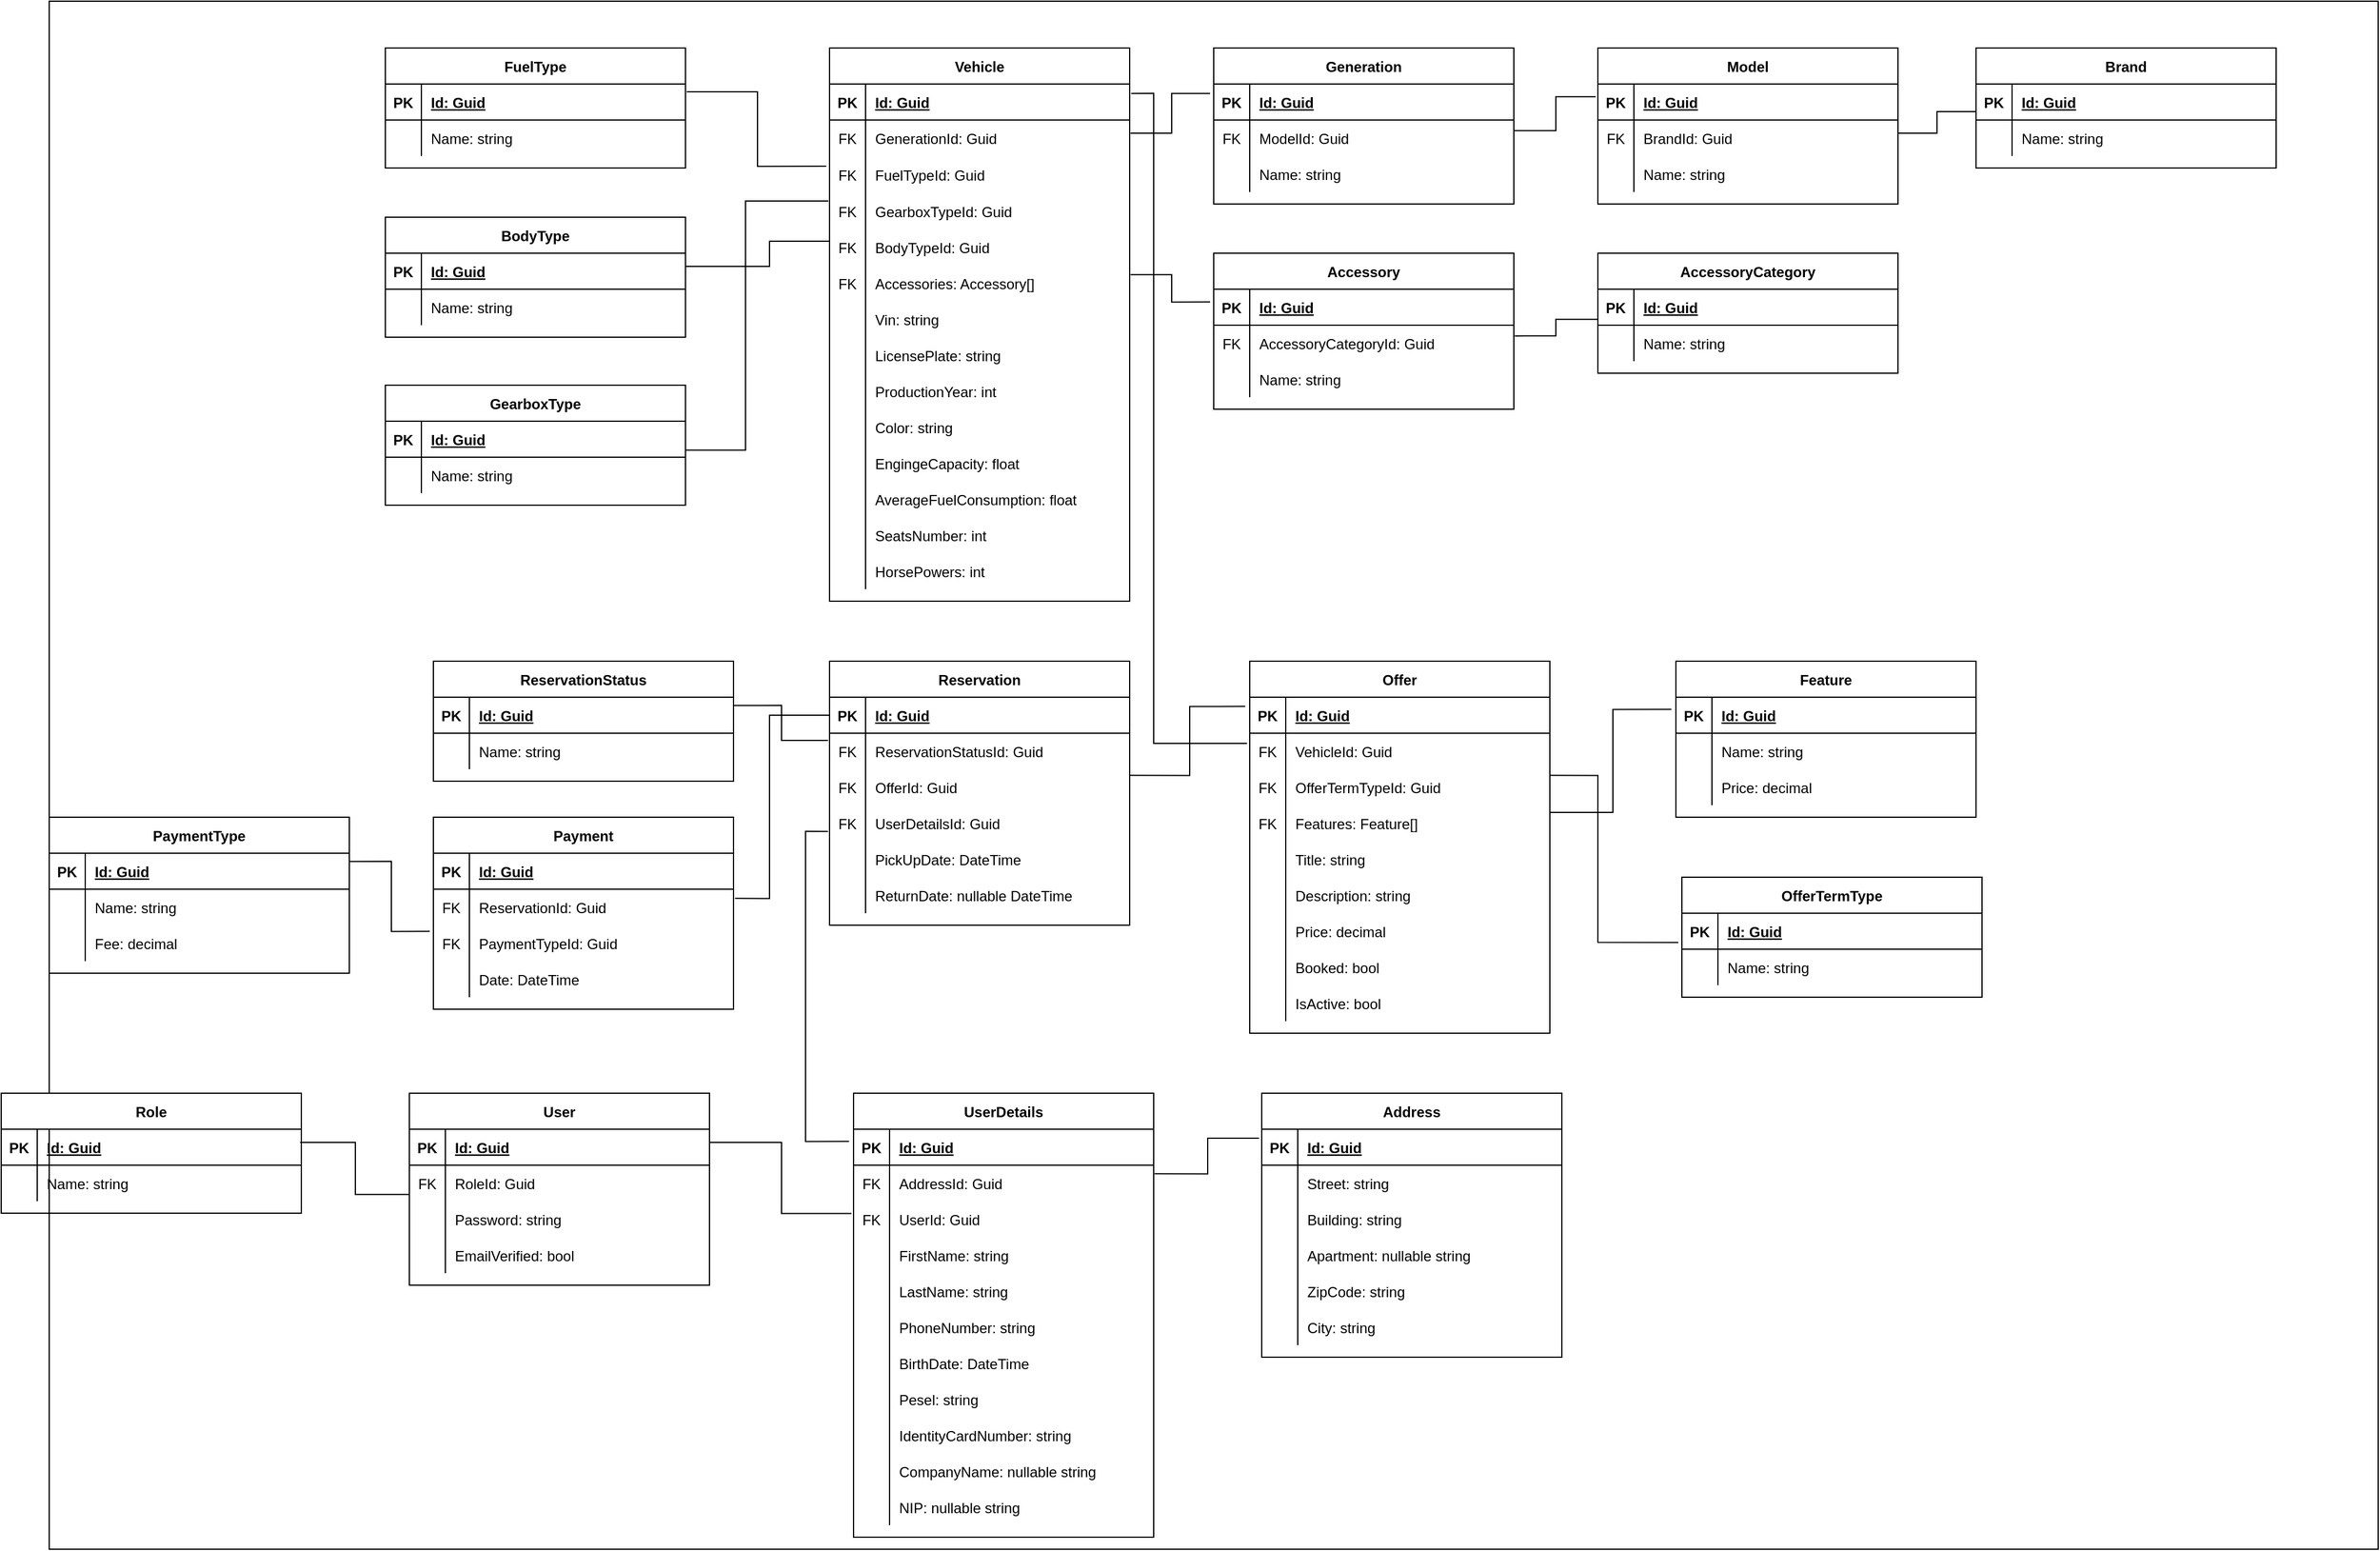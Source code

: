 <mxfile version="20.2.3" type="device"><diagram id="R2lEEEUBdFMjLlhIrx00" name="Page-1"><mxGraphModel dx="2323" dy="904" grid="1" gridSize="10" guides="1" tooltips="1" connect="1" arrows="1" fold="1" page="1" pageScale="1" pageWidth="850" pageHeight="1100" math="0" shadow="0" extFonts="Permanent Marker^https://fonts.googleapis.com/css?family=Permanent+Marker"><root><mxCell id="0"/><mxCell id="1" parent="0"/><mxCell id="dM2cW3BHztSArv23CQPP-365" value="" style="rounded=0;whiteSpace=wrap;html=1;" vertex="1" parent="1"><mxGeometry x="-330" y="80" width="1940" height="1290" as="geometry"/></mxCell><mxCell id="C-vyLk0tnHw3VtMMgP7b-23" value="Vehicle" style="shape=table;startSize=30;container=1;collapsible=1;childLayout=tableLayout;fixedRows=1;rowLines=0;fontStyle=1;align=center;resizeLast=1;" parent="1" vertex="1"><mxGeometry x="320" y="119" width="250" height="461" as="geometry"/></mxCell><mxCell id="C-vyLk0tnHw3VtMMgP7b-24" value="" style="shape=partialRectangle;collapsible=0;dropTarget=0;pointerEvents=0;fillColor=none;points=[[0,0.5],[1,0.5]];portConstraint=eastwest;top=0;left=0;right=0;bottom=1;" parent="C-vyLk0tnHw3VtMMgP7b-23" vertex="1"><mxGeometry y="30" width="250" height="30" as="geometry"/></mxCell><mxCell id="C-vyLk0tnHw3VtMMgP7b-25" value="PK" style="shape=partialRectangle;overflow=hidden;connectable=0;fillColor=none;top=0;left=0;bottom=0;right=0;fontStyle=1;" parent="C-vyLk0tnHw3VtMMgP7b-24" vertex="1"><mxGeometry width="30" height="30" as="geometry"><mxRectangle width="30" height="30" as="alternateBounds"/></mxGeometry></mxCell><mxCell id="C-vyLk0tnHw3VtMMgP7b-26" value="Id: Guid" style="shape=partialRectangle;overflow=hidden;connectable=0;fillColor=none;top=0;left=0;bottom=0;right=0;align=left;spacingLeft=6;fontStyle=5;" parent="C-vyLk0tnHw3VtMMgP7b-24" vertex="1"><mxGeometry x="30" width="220" height="30" as="geometry"><mxRectangle width="220" height="30" as="alternateBounds"/></mxGeometry></mxCell><mxCell id="dM2cW3BHztSArv23CQPP-8" value="" style="shape=partialRectangle;collapsible=0;dropTarget=0;pointerEvents=0;fillColor=none;points=[[0,0.5],[1,0.5]];portConstraint=eastwest;top=0;left=0;right=0;bottom=0;" vertex="1" parent="C-vyLk0tnHw3VtMMgP7b-23"><mxGeometry y="60" width="250" height="30" as="geometry"/></mxCell><mxCell id="dM2cW3BHztSArv23CQPP-9" value="FK" style="shape=partialRectangle;overflow=hidden;connectable=0;fillColor=none;top=0;left=0;bottom=0;right=0;" vertex="1" parent="dM2cW3BHztSArv23CQPP-8"><mxGeometry width="30" height="30" as="geometry"><mxRectangle width="30" height="30" as="alternateBounds"/></mxGeometry></mxCell><mxCell id="dM2cW3BHztSArv23CQPP-10" value="GenerationId: Guid" style="shape=partialRectangle;overflow=hidden;connectable=0;fillColor=none;top=0;left=0;bottom=0;right=0;align=left;spacingLeft=6;" vertex="1" parent="dM2cW3BHztSArv23CQPP-8"><mxGeometry x="30" width="220" height="30" as="geometry"><mxRectangle width="220" height="30" as="alternateBounds"/></mxGeometry></mxCell><mxCell id="dM2cW3BHztSArv23CQPP-44" value="" style="shape=partialRectangle;collapsible=0;dropTarget=0;pointerEvents=0;fillColor=none;points=[[0,0.5],[1,0.5]];portConstraint=eastwest;top=0;left=0;right=0;bottom=0;" vertex="1" parent="C-vyLk0tnHw3VtMMgP7b-23"><mxGeometry y="90" width="250" height="31" as="geometry"/></mxCell><mxCell id="dM2cW3BHztSArv23CQPP-45" value="FK" style="shape=partialRectangle;overflow=hidden;connectable=0;fillColor=none;top=0;left=0;bottom=0;right=0;" vertex="1" parent="dM2cW3BHztSArv23CQPP-44"><mxGeometry width="30" height="31" as="geometry"><mxRectangle width="30" height="31" as="alternateBounds"/></mxGeometry></mxCell><mxCell id="dM2cW3BHztSArv23CQPP-46" value="FuelTypeId: Guid" style="shape=partialRectangle;overflow=hidden;connectable=0;fillColor=none;top=0;left=0;bottom=0;right=0;align=left;spacingLeft=6;" vertex="1" parent="dM2cW3BHztSArv23CQPP-44"><mxGeometry x="30" width="220" height="31" as="geometry"><mxRectangle width="220" height="31" as="alternateBounds"/></mxGeometry></mxCell><mxCell id="dM2cW3BHztSArv23CQPP-5" value="" style="shape=partialRectangle;collapsible=0;dropTarget=0;pointerEvents=0;fillColor=none;points=[[0,0.5],[1,0.5]];portConstraint=eastwest;top=0;left=0;right=0;bottom=0;" vertex="1" parent="C-vyLk0tnHw3VtMMgP7b-23"><mxGeometry y="121" width="250" height="30" as="geometry"/></mxCell><mxCell id="dM2cW3BHztSArv23CQPP-6" value="FK" style="shape=partialRectangle;overflow=hidden;connectable=0;fillColor=none;top=0;left=0;bottom=0;right=0;" vertex="1" parent="dM2cW3BHztSArv23CQPP-5"><mxGeometry width="30" height="30" as="geometry"><mxRectangle width="30" height="30" as="alternateBounds"/></mxGeometry></mxCell><mxCell id="dM2cW3BHztSArv23CQPP-7" value="GearboxTypeId: Guid" style="shape=partialRectangle;overflow=hidden;connectable=0;fillColor=none;top=0;left=0;bottom=0;right=0;align=left;spacingLeft=6;" vertex="1" parent="dM2cW3BHztSArv23CQPP-5"><mxGeometry x="30" width="220" height="30" as="geometry"><mxRectangle width="220" height="30" as="alternateBounds"/></mxGeometry></mxCell><mxCell id="dM2cW3BHztSArv23CQPP-2" value="" style="shape=partialRectangle;collapsible=0;dropTarget=0;pointerEvents=0;fillColor=none;points=[[0,0.5],[1,0.5]];portConstraint=eastwest;top=0;left=0;right=0;bottom=0;" vertex="1" parent="C-vyLk0tnHw3VtMMgP7b-23"><mxGeometry y="151" width="250" height="30" as="geometry"/></mxCell><mxCell id="dM2cW3BHztSArv23CQPP-3" value="FK" style="shape=partialRectangle;overflow=hidden;connectable=0;fillColor=none;top=0;left=0;bottom=0;right=0;" vertex="1" parent="dM2cW3BHztSArv23CQPP-2"><mxGeometry width="30" height="30" as="geometry"><mxRectangle width="30" height="30" as="alternateBounds"/></mxGeometry></mxCell><mxCell id="dM2cW3BHztSArv23CQPP-4" value="BodyTypeId: Guid" style="shape=partialRectangle;overflow=hidden;connectable=0;fillColor=none;top=0;left=0;bottom=0;right=0;align=left;spacingLeft=6;" vertex="1" parent="dM2cW3BHztSArv23CQPP-2"><mxGeometry x="30" width="220" height="30" as="geometry"><mxRectangle width="220" height="30" as="alternateBounds"/></mxGeometry></mxCell><mxCell id="dM2cW3BHztSArv23CQPP-17" value="" style="shape=partialRectangle;collapsible=0;dropTarget=0;pointerEvents=0;fillColor=none;points=[[0,0.5],[1,0.5]];portConstraint=eastwest;top=0;left=0;right=0;bottom=0;" vertex="1" parent="C-vyLk0tnHw3VtMMgP7b-23"><mxGeometry y="181" width="250" height="30" as="geometry"/></mxCell><mxCell id="dM2cW3BHztSArv23CQPP-18" value="FK" style="shape=partialRectangle;overflow=hidden;connectable=0;fillColor=none;top=0;left=0;bottom=0;right=0;" vertex="1" parent="dM2cW3BHztSArv23CQPP-17"><mxGeometry width="30" height="30" as="geometry"><mxRectangle width="30" height="30" as="alternateBounds"/></mxGeometry></mxCell><mxCell id="dM2cW3BHztSArv23CQPP-19" value="Accessories: Accessory[]" style="shape=partialRectangle;overflow=hidden;connectable=0;fillColor=none;top=0;left=0;bottom=0;right=0;align=left;spacingLeft=6;" vertex="1" parent="dM2cW3BHztSArv23CQPP-17"><mxGeometry x="30" width="220" height="30" as="geometry"><mxRectangle width="220" height="30" as="alternateBounds"/></mxGeometry></mxCell><mxCell id="dM2cW3BHztSArv23CQPP-38" value="" style="shape=partialRectangle;collapsible=0;dropTarget=0;pointerEvents=0;fillColor=none;points=[[0,0.5],[1,0.5]];portConstraint=eastwest;top=0;left=0;right=0;bottom=0;" vertex="1" parent="C-vyLk0tnHw3VtMMgP7b-23"><mxGeometry y="211" width="250" height="30" as="geometry"/></mxCell><mxCell id="dM2cW3BHztSArv23CQPP-39" value="    " style="shape=partialRectangle;overflow=hidden;connectable=0;fillColor=none;top=0;left=0;bottom=0;right=0;" vertex="1" parent="dM2cW3BHztSArv23CQPP-38"><mxGeometry width="30" height="30" as="geometry"><mxRectangle width="30" height="30" as="alternateBounds"/></mxGeometry></mxCell><mxCell id="dM2cW3BHztSArv23CQPP-40" value="Vin: string" style="shape=partialRectangle;overflow=hidden;connectable=0;fillColor=none;top=0;left=0;bottom=0;right=0;align=left;spacingLeft=6;" vertex="1" parent="dM2cW3BHztSArv23CQPP-38"><mxGeometry x="30" width="220" height="30" as="geometry"><mxRectangle width="220" height="30" as="alternateBounds"/></mxGeometry></mxCell><mxCell id="dM2cW3BHztSArv23CQPP-41" value="" style="shape=partialRectangle;collapsible=0;dropTarget=0;pointerEvents=0;fillColor=none;points=[[0,0.5],[1,0.5]];portConstraint=eastwest;top=0;left=0;right=0;bottom=0;" vertex="1" parent="C-vyLk0tnHw3VtMMgP7b-23"><mxGeometry y="241" width="250" height="30" as="geometry"/></mxCell><mxCell id="dM2cW3BHztSArv23CQPP-42" value="    " style="shape=partialRectangle;overflow=hidden;connectable=0;fillColor=none;top=0;left=0;bottom=0;right=0;" vertex="1" parent="dM2cW3BHztSArv23CQPP-41"><mxGeometry width="30" height="30" as="geometry"><mxRectangle width="30" height="30" as="alternateBounds"/></mxGeometry></mxCell><mxCell id="dM2cW3BHztSArv23CQPP-43" value="LicensePlate: string" style="shape=partialRectangle;overflow=hidden;connectable=0;fillColor=none;top=0;left=0;bottom=0;right=0;align=left;spacingLeft=6;" vertex="1" parent="dM2cW3BHztSArv23CQPP-41"><mxGeometry x="30" width="220" height="30" as="geometry"><mxRectangle width="220" height="30" as="alternateBounds"/></mxGeometry></mxCell><mxCell id="dM2cW3BHztSArv23CQPP-20" value="" style="shape=partialRectangle;collapsible=0;dropTarget=0;pointerEvents=0;fillColor=none;points=[[0,0.5],[1,0.5]];portConstraint=eastwest;top=0;left=0;right=0;bottom=0;" vertex="1" parent="C-vyLk0tnHw3VtMMgP7b-23"><mxGeometry y="271" width="250" height="30" as="geometry"/></mxCell><mxCell id="dM2cW3BHztSArv23CQPP-21" value="    " style="shape=partialRectangle;overflow=hidden;connectable=0;fillColor=none;top=0;left=0;bottom=0;right=0;" vertex="1" parent="dM2cW3BHztSArv23CQPP-20"><mxGeometry width="30" height="30" as="geometry"><mxRectangle width="30" height="30" as="alternateBounds"/></mxGeometry></mxCell><mxCell id="dM2cW3BHztSArv23CQPP-22" value="ProductionYear: int" style="shape=partialRectangle;overflow=hidden;connectable=0;fillColor=none;top=0;left=0;bottom=0;right=0;align=left;spacingLeft=6;" vertex="1" parent="dM2cW3BHztSArv23CQPP-20"><mxGeometry x="30" width="220" height="30" as="geometry"><mxRectangle width="220" height="30" as="alternateBounds"/></mxGeometry></mxCell><mxCell id="dM2cW3BHztSArv23CQPP-23" value="" style="shape=partialRectangle;collapsible=0;dropTarget=0;pointerEvents=0;fillColor=none;points=[[0,0.5],[1,0.5]];portConstraint=eastwest;top=0;left=0;right=0;bottom=0;" vertex="1" parent="C-vyLk0tnHw3VtMMgP7b-23"><mxGeometry y="301" width="250" height="30" as="geometry"/></mxCell><mxCell id="dM2cW3BHztSArv23CQPP-24" value="    " style="shape=partialRectangle;overflow=hidden;connectable=0;fillColor=none;top=0;left=0;bottom=0;right=0;" vertex="1" parent="dM2cW3BHztSArv23CQPP-23"><mxGeometry width="30" height="30" as="geometry"><mxRectangle width="30" height="30" as="alternateBounds"/></mxGeometry></mxCell><mxCell id="dM2cW3BHztSArv23CQPP-25" value="Color: string" style="shape=partialRectangle;overflow=hidden;connectable=0;fillColor=none;top=0;left=0;bottom=0;right=0;align=left;spacingLeft=6;" vertex="1" parent="dM2cW3BHztSArv23CQPP-23"><mxGeometry x="30" width="220" height="30" as="geometry"><mxRectangle width="220" height="30" as="alternateBounds"/></mxGeometry></mxCell><mxCell id="dM2cW3BHztSArv23CQPP-26" value="" style="shape=partialRectangle;collapsible=0;dropTarget=0;pointerEvents=0;fillColor=none;points=[[0,0.5],[1,0.5]];portConstraint=eastwest;top=0;left=0;right=0;bottom=0;" vertex="1" parent="C-vyLk0tnHw3VtMMgP7b-23"><mxGeometry y="331" width="250" height="30" as="geometry"/></mxCell><mxCell id="dM2cW3BHztSArv23CQPP-27" value="    " style="shape=partialRectangle;overflow=hidden;connectable=0;fillColor=none;top=0;left=0;bottom=0;right=0;" vertex="1" parent="dM2cW3BHztSArv23CQPP-26"><mxGeometry width="30" height="30" as="geometry"><mxRectangle width="30" height="30" as="alternateBounds"/></mxGeometry></mxCell><mxCell id="dM2cW3BHztSArv23CQPP-28" value="EngingeCapacity: float" style="shape=partialRectangle;overflow=hidden;connectable=0;fillColor=none;top=0;left=0;bottom=0;right=0;align=left;spacingLeft=6;" vertex="1" parent="dM2cW3BHztSArv23CQPP-26"><mxGeometry x="30" width="220" height="30" as="geometry"><mxRectangle width="220" height="30" as="alternateBounds"/></mxGeometry></mxCell><mxCell id="dM2cW3BHztSArv23CQPP-29" value="" style="shape=partialRectangle;collapsible=0;dropTarget=0;pointerEvents=0;fillColor=none;points=[[0,0.5],[1,0.5]];portConstraint=eastwest;top=0;left=0;right=0;bottom=0;" vertex="1" parent="C-vyLk0tnHw3VtMMgP7b-23"><mxGeometry y="361" width="250" height="30" as="geometry"/></mxCell><mxCell id="dM2cW3BHztSArv23CQPP-30" value="    " style="shape=partialRectangle;overflow=hidden;connectable=0;fillColor=none;top=0;left=0;bottom=0;right=0;" vertex="1" parent="dM2cW3BHztSArv23CQPP-29"><mxGeometry width="30" height="30" as="geometry"><mxRectangle width="30" height="30" as="alternateBounds"/></mxGeometry></mxCell><mxCell id="dM2cW3BHztSArv23CQPP-31" value="AverageFuelConsumption: float" style="shape=partialRectangle;overflow=hidden;connectable=0;fillColor=none;top=0;left=0;bottom=0;right=0;align=left;spacingLeft=6;" vertex="1" parent="dM2cW3BHztSArv23CQPP-29"><mxGeometry x="30" width="220" height="30" as="geometry"><mxRectangle width="220" height="30" as="alternateBounds"/></mxGeometry></mxCell><mxCell id="dM2cW3BHztSArv23CQPP-32" value="" style="shape=partialRectangle;collapsible=0;dropTarget=0;pointerEvents=0;fillColor=none;points=[[0,0.5],[1,0.5]];portConstraint=eastwest;top=0;left=0;right=0;bottom=0;" vertex="1" parent="C-vyLk0tnHw3VtMMgP7b-23"><mxGeometry y="391" width="250" height="30" as="geometry"/></mxCell><mxCell id="dM2cW3BHztSArv23CQPP-33" value="    " style="shape=partialRectangle;overflow=hidden;connectable=0;fillColor=none;top=0;left=0;bottom=0;right=0;" vertex="1" parent="dM2cW3BHztSArv23CQPP-32"><mxGeometry width="30" height="30" as="geometry"><mxRectangle width="30" height="30" as="alternateBounds"/></mxGeometry></mxCell><mxCell id="dM2cW3BHztSArv23CQPP-34" value="SeatsNumber: int" style="shape=partialRectangle;overflow=hidden;connectable=0;fillColor=none;top=0;left=0;bottom=0;right=0;align=left;spacingLeft=6;" vertex="1" parent="dM2cW3BHztSArv23CQPP-32"><mxGeometry x="30" width="220" height="30" as="geometry"><mxRectangle width="220" height="30" as="alternateBounds"/></mxGeometry></mxCell><mxCell id="dM2cW3BHztSArv23CQPP-35" value="" style="shape=partialRectangle;collapsible=0;dropTarget=0;pointerEvents=0;fillColor=none;points=[[0,0.5],[1,0.5]];portConstraint=eastwest;top=0;left=0;right=0;bottom=0;" vertex="1" parent="C-vyLk0tnHw3VtMMgP7b-23"><mxGeometry y="421" width="250" height="30" as="geometry"/></mxCell><mxCell id="dM2cW3BHztSArv23CQPP-36" value="    " style="shape=partialRectangle;overflow=hidden;connectable=0;fillColor=none;top=0;left=0;bottom=0;right=0;" vertex="1" parent="dM2cW3BHztSArv23CQPP-35"><mxGeometry width="30" height="30" as="geometry"><mxRectangle width="30" height="30" as="alternateBounds"/></mxGeometry></mxCell><mxCell id="dM2cW3BHztSArv23CQPP-37" value="HorsePowers: int" style="shape=partialRectangle;overflow=hidden;connectable=0;fillColor=none;top=0;left=0;bottom=0;right=0;align=left;spacingLeft=6;" vertex="1" parent="dM2cW3BHztSArv23CQPP-35"><mxGeometry x="30" width="220" height="30" as="geometry"><mxRectangle width="220" height="30" as="alternateBounds"/></mxGeometry></mxCell><mxCell id="dM2cW3BHztSArv23CQPP-47" value="User" style="shape=table;startSize=30;container=1;collapsible=1;childLayout=tableLayout;fixedRows=1;rowLines=0;fontStyle=1;align=center;resizeLast=1;" vertex="1" parent="1"><mxGeometry x="-30" y="990" width="250" height="160.0" as="geometry"/></mxCell><mxCell id="dM2cW3BHztSArv23CQPP-48" value="" style="shape=partialRectangle;collapsible=0;dropTarget=0;pointerEvents=0;fillColor=none;points=[[0,0.5],[1,0.5]];portConstraint=eastwest;top=0;left=0;right=0;bottom=1;" vertex="1" parent="dM2cW3BHztSArv23CQPP-47"><mxGeometry y="30" width="250" height="30" as="geometry"/></mxCell><mxCell id="dM2cW3BHztSArv23CQPP-49" value="PK" style="shape=partialRectangle;overflow=hidden;connectable=0;fillColor=none;top=0;left=0;bottom=0;right=0;fontStyle=1;" vertex="1" parent="dM2cW3BHztSArv23CQPP-48"><mxGeometry width="30" height="30" as="geometry"><mxRectangle width="30" height="30" as="alternateBounds"/></mxGeometry></mxCell><mxCell id="dM2cW3BHztSArv23CQPP-50" value="Id: Guid" style="shape=partialRectangle;overflow=hidden;connectable=0;fillColor=none;top=0;left=0;bottom=0;right=0;align=left;spacingLeft=6;fontStyle=5;" vertex="1" parent="dM2cW3BHztSArv23CQPP-48"><mxGeometry x="30" width="220" height="30" as="geometry"><mxRectangle width="220" height="30" as="alternateBounds"/></mxGeometry></mxCell><mxCell id="dM2cW3BHztSArv23CQPP-87" value="" style="shape=partialRectangle;collapsible=0;dropTarget=0;pointerEvents=0;fillColor=none;points=[[0,0.5],[1,0.5]];portConstraint=eastwest;top=0;left=0;right=0;bottom=0;" vertex="1" parent="dM2cW3BHztSArv23CQPP-47"><mxGeometry y="60" width="250" height="30" as="geometry"/></mxCell><mxCell id="dM2cW3BHztSArv23CQPP-88" value="FK" style="shape=partialRectangle;overflow=hidden;connectable=0;fillColor=none;top=0;left=0;bottom=0;right=0;" vertex="1" parent="dM2cW3BHztSArv23CQPP-87"><mxGeometry width="30" height="30" as="geometry"><mxRectangle width="30" height="30" as="alternateBounds"/></mxGeometry></mxCell><mxCell id="dM2cW3BHztSArv23CQPP-89" value="RoleId: Guid" style="shape=partialRectangle;overflow=hidden;connectable=0;fillColor=none;top=0;left=0;bottom=0;right=0;align=left;spacingLeft=6;" vertex="1" parent="dM2cW3BHztSArv23CQPP-87"><mxGeometry x="30" width="220" height="30" as="geometry"><mxRectangle width="220" height="30" as="alternateBounds"/></mxGeometry></mxCell><mxCell id="dM2cW3BHztSArv23CQPP-90" value="" style="shape=partialRectangle;collapsible=0;dropTarget=0;pointerEvents=0;fillColor=none;points=[[0,0.5],[1,0.5]];portConstraint=eastwest;top=0;left=0;right=0;bottom=0;" vertex="1" parent="dM2cW3BHztSArv23CQPP-47"><mxGeometry y="90" width="250" height="30" as="geometry"/></mxCell><mxCell id="dM2cW3BHztSArv23CQPP-91" value="    " style="shape=partialRectangle;overflow=hidden;connectable=0;fillColor=none;top=0;left=0;bottom=0;right=0;" vertex="1" parent="dM2cW3BHztSArv23CQPP-90"><mxGeometry width="30" height="30" as="geometry"><mxRectangle width="30" height="30" as="alternateBounds"/></mxGeometry></mxCell><mxCell id="dM2cW3BHztSArv23CQPP-92" value="Password: string" style="shape=partialRectangle;overflow=hidden;connectable=0;fillColor=none;top=0;left=0;bottom=0;right=0;align=left;spacingLeft=6;" vertex="1" parent="dM2cW3BHztSArv23CQPP-90"><mxGeometry x="30" width="220" height="30" as="geometry"><mxRectangle width="220" height="30" as="alternateBounds"/></mxGeometry></mxCell><mxCell id="dM2cW3BHztSArv23CQPP-93" value="" style="shape=partialRectangle;collapsible=0;dropTarget=0;pointerEvents=0;fillColor=none;points=[[0,0.5],[1,0.5]];portConstraint=eastwest;top=0;left=0;right=0;bottom=0;" vertex="1" parent="dM2cW3BHztSArv23CQPP-47"><mxGeometry y="120" width="250" height="30" as="geometry"/></mxCell><mxCell id="dM2cW3BHztSArv23CQPP-94" value="" style="shape=partialRectangle;overflow=hidden;connectable=0;fillColor=none;top=0;left=0;bottom=0;right=0;" vertex="1" parent="dM2cW3BHztSArv23CQPP-93"><mxGeometry width="30" height="30" as="geometry"><mxRectangle width="30" height="30" as="alternateBounds"/></mxGeometry></mxCell><mxCell id="dM2cW3BHztSArv23CQPP-95" value="EmailVerified: bool" style="shape=partialRectangle;overflow=hidden;connectable=0;fillColor=none;top=0;left=0;bottom=0;right=0;align=left;spacingLeft=6;" vertex="1" parent="dM2cW3BHztSArv23CQPP-93"><mxGeometry x="30" width="220" height="30" as="geometry"><mxRectangle width="220" height="30" as="alternateBounds"/></mxGeometry></mxCell><mxCell id="dM2cW3BHztSArv23CQPP-96" value="UserDetails" style="shape=table;startSize=30;container=1;collapsible=1;childLayout=tableLayout;fixedRows=1;rowLines=0;fontStyle=1;align=center;resizeLast=1;" vertex="1" parent="1"><mxGeometry x="340" y="990" width="250" height="370.0" as="geometry"/></mxCell><mxCell id="dM2cW3BHztSArv23CQPP-97" value="" style="shape=partialRectangle;collapsible=0;dropTarget=0;pointerEvents=0;fillColor=none;points=[[0,0.5],[1,0.5]];portConstraint=eastwest;top=0;left=0;right=0;bottom=1;" vertex="1" parent="dM2cW3BHztSArv23CQPP-96"><mxGeometry y="30" width="250" height="30" as="geometry"/></mxCell><mxCell id="dM2cW3BHztSArv23CQPP-98" value="PK" style="shape=partialRectangle;overflow=hidden;connectable=0;fillColor=none;top=0;left=0;bottom=0;right=0;fontStyle=1;" vertex="1" parent="dM2cW3BHztSArv23CQPP-97"><mxGeometry width="30" height="30" as="geometry"><mxRectangle width="30" height="30" as="alternateBounds"/></mxGeometry></mxCell><mxCell id="dM2cW3BHztSArv23CQPP-99" value="Id: Guid" style="shape=partialRectangle;overflow=hidden;connectable=0;fillColor=none;top=0;left=0;bottom=0;right=0;align=left;spacingLeft=6;fontStyle=5;" vertex="1" parent="dM2cW3BHztSArv23CQPP-97"><mxGeometry x="30" width="220" height="30" as="geometry"><mxRectangle width="220" height="30" as="alternateBounds"/></mxGeometry></mxCell><mxCell id="dM2cW3BHztSArv23CQPP-100" value="" style="shape=partialRectangle;collapsible=0;dropTarget=0;pointerEvents=0;fillColor=none;points=[[0,0.5],[1,0.5]];portConstraint=eastwest;top=0;left=0;right=0;bottom=0;" vertex="1" parent="dM2cW3BHztSArv23CQPP-96"><mxGeometry y="60" width="250" height="30" as="geometry"/></mxCell><mxCell id="dM2cW3BHztSArv23CQPP-101" value="FK" style="shape=partialRectangle;overflow=hidden;connectable=0;fillColor=none;top=0;left=0;bottom=0;right=0;" vertex="1" parent="dM2cW3BHztSArv23CQPP-100"><mxGeometry width="30" height="30" as="geometry"><mxRectangle width="30" height="30" as="alternateBounds"/></mxGeometry></mxCell><mxCell id="dM2cW3BHztSArv23CQPP-102" value="AddressId: Guid" style="shape=partialRectangle;overflow=hidden;connectable=0;fillColor=none;top=0;left=0;bottom=0;right=0;align=left;spacingLeft=6;" vertex="1" parent="dM2cW3BHztSArv23CQPP-100"><mxGeometry x="30" width="220" height="30" as="geometry"><mxRectangle width="220" height="30" as="alternateBounds"/></mxGeometry></mxCell><mxCell id="dM2cW3BHztSArv23CQPP-103" value="" style="shape=partialRectangle;collapsible=0;dropTarget=0;pointerEvents=0;fillColor=none;points=[[0,0.5],[1,0.5]];portConstraint=eastwest;top=0;left=0;right=0;bottom=0;" vertex="1" parent="dM2cW3BHztSArv23CQPP-96"><mxGeometry y="90" width="250" height="30" as="geometry"/></mxCell><mxCell id="dM2cW3BHztSArv23CQPP-104" value="FK" style="shape=partialRectangle;overflow=hidden;connectable=0;fillColor=none;top=0;left=0;bottom=0;right=0;" vertex="1" parent="dM2cW3BHztSArv23CQPP-103"><mxGeometry width="30" height="30" as="geometry"><mxRectangle width="30" height="30" as="alternateBounds"/></mxGeometry></mxCell><mxCell id="dM2cW3BHztSArv23CQPP-105" value="UserId: Guid" style="shape=partialRectangle;overflow=hidden;connectable=0;fillColor=none;top=0;left=0;bottom=0;right=0;align=left;spacingLeft=6;" vertex="1" parent="dM2cW3BHztSArv23CQPP-103"><mxGeometry x="30" width="220" height="30" as="geometry"><mxRectangle width="220" height="30" as="alternateBounds"/></mxGeometry></mxCell><mxCell id="dM2cW3BHztSArv23CQPP-106" value="" style="shape=partialRectangle;collapsible=0;dropTarget=0;pointerEvents=0;fillColor=none;points=[[0,0.5],[1,0.5]];portConstraint=eastwest;top=0;left=0;right=0;bottom=0;" vertex="1" parent="dM2cW3BHztSArv23CQPP-96"><mxGeometry y="120" width="250" height="30" as="geometry"/></mxCell><mxCell id="dM2cW3BHztSArv23CQPP-107" value="" style="shape=partialRectangle;overflow=hidden;connectable=0;fillColor=none;top=0;left=0;bottom=0;right=0;" vertex="1" parent="dM2cW3BHztSArv23CQPP-106"><mxGeometry width="30" height="30" as="geometry"><mxRectangle width="30" height="30" as="alternateBounds"/></mxGeometry></mxCell><mxCell id="dM2cW3BHztSArv23CQPP-108" value="FirstName: string" style="shape=partialRectangle;overflow=hidden;connectable=0;fillColor=none;top=0;left=0;bottom=0;right=0;align=left;spacingLeft=6;" vertex="1" parent="dM2cW3BHztSArv23CQPP-106"><mxGeometry x="30" width="220" height="30" as="geometry"><mxRectangle width="220" height="30" as="alternateBounds"/></mxGeometry></mxCell><mxCell id="dM2cW3BHztSArv23CQPP-109" value="" style="shape=partialRectangle;collapsible=0;dropTarget=0;pointerEvents=0;fillColor=none;points=[[0,0.5],[1,0.5]];portConstraint=eastwest;top=0;left=0;right=0;bottom=0;" vertex="1" parent="dM2cW3BHztSArv23CQPP-96"><mxGeometry y="150" width="250" height="30" as="geometry"/></mxCell><mxCell id="dM2cW3BHztSArv23CQPP-110" value="" style="shape=partialRectangle;overflow=hidden;connectable=0;fillColor=none;top=0;left=0;bottom=0;right=0;" vertex="1" parent="dM2cW3BHztSArv23CQPP-109"><mxGeometry width="30" height="30" as="geometry"><mxRectangle width="30" height="30" as="alternateBounds"/></mxGeometry></mxCell><mxCell id="dM2cW3BHztSArv23CQPP-111" value="LastName: string" style="shape=partialRectangle;overflow=hidden;connectable=0;fillColor=none;top=0;left=0;bottom=0;right=0;align=left;spacingLeft=6;" vertex="1" parent="dM2cW3BHztSArv23CQPP-109"><mxGeometry x="30" width="220" height="30" as="geometry"><mxRectangle width="220" height="30" as="alternateBounds"/></mxGeometry></mxCell><mxCell id="dM2cW3BHztSArv23CQPP-112" value="" style="shape=partialRectangle;collapsible=0;dropTarget=0;pointerEvents=0;fillColor=none;points=[[0,0.5],[1,0.5]];portConstraint=eastwest;top=0;left=0;right=0;bottom=0;" vertex="1" parent="dM2cW3BHztSArv23CQPP-96"><mxGeometry y="180" width="250" height="30" as="geometry"/></mxCell><mxCell id="dM2cW3BHztSArv23CQPP-113" value="" style="shape=partialRectangle;overflow=hidden;connectable=0;fillColor=none;top=0;left=0;bottom=0;right=0;" vertex="1" parent="dM2cW3BHztSArv23CQPP-112"><mxGeometry width="30" height="30" as="geometry"><mxRectangle width="30" height="30" as="alternateBounds"/></mxGeometry></mxCell><mxCell id="dM2cW3BHztSArv23CQPP-114" value="PhoneNumber: string" style="shape=partialRectangle;overflow=hidden;connectable=0;fillColor=none;top=0;left=0;bottom=0;right=0;align=left;spacingLeft=6;" vertex="1" parent="dM2cW3BHztSArv23CQPP-112"><mxGeometry x="30" width="220" height="30" as="geometry"><mxRectangle width="220" height="30" as="alternateBounds"/></mxGeometry></mxCell><mxCell id="dM2cW3BHztSArv23CQPP-115" value="" style="shape=partialRectangle;collapsible=0;dropTarget=0;pointerEvents=0;fillColor=none;points=[[0,0.5],[1,0.5]];portConstraint=eastwest;top=0;left=0;right=0;bottom=0;" vertex="1" parent="dM2cW3BHztSArv23CQPP-96"><mxGeometry y="210" width="250" height="30" as="geometry"/></mxCell><mxCell id="dM2cW3BHztSArv23CQPP-116" value="" style="shape=partialRectangle;overflow=hidden;connectable=0;fillColor=none;top=0;left=0;bottom=0;right=0;" vertex="1" parent="dM2cW3BHztSArv23CQPP-115"><mxGeometry width="30" height="30" as="geometry"><mxRectangle width="30" height="30" as="alternateBounds"/></mxGeometry></mxCell><mxCell id="dM2cW3BHztSArv23CQPP-117" value="BirthDate: DateTime" style="shape=partialRectangle;overflow=hidden;connectable=0;fillColor=none;top=0;left=0;bottom=0;right=0;align=left;spacingLeft=6;" vertex="1" parent="dM2cW3BHztSArv23CQPP-115"><mxGeometry x="30" width="220" height="30" as="geometry"><mxRectangle width="220" height="30" as="alternateBounds"/></mxGeometry></mxCell><mxCell id="dM2cW3BHztSArv23CQPP-118" value="" style="shape=partialRectangle;collapsible=0;dropTarget=0;pointerEvents=0;fillColor=none;points=[[0,0.5],[1,0.5]];portConstraint=eastwest;top=0;left=0;right=0;bottom=0;" vertex="1" parent="dM2cW3BHztSArv23CQPP-96"><mxGeometry y="240" width="250" height="30" as="geometry"/></mxCell><mxCell id="dM2cW3BHztSArv23CQPP-119" value="" style="shape=partialRectangle;overflow=hidden;connectable=0;fillColor=none;top=0;left=0;bottom=0;right=0;" vertex="1" parent="dM2cW3BHztSArv23CQPP-118"><mxGeometry width="30" height="30" as="geometry"><mxRectangle width="30" height="30" as="alternateBounds"/></mxGeometry></mxCell><mxCell id="dM2cW3BHztSArv23CQPP-120" value="Pesel: string" style="shape=partialRectangle;overflow=hidden;connectable=0;fillColor=none;top=0;left=0;bottom=0;right=0;align=left;spacingLeft=6;" vertex="1" parent="dM2cW3BHztSArv23CQPP-118"><mxGeometry x="30" width="220" height="30" as="geometry"><mxRectangle width="220" height="30" as="alternateBounds"/></mxGeometry></mxCell><mxCell id="dM2cW3BHztSArv23CQPP-121" value="" style="shape=partialRectangle;collapsible=0;dropTarget=0;pointerEvents=0;fillColor=none;points=[[0,0.5],[1,0.5]];portConstraint=eastwest;top=0;left=0;right=0;bottom=0;" vertex="1" parent="dM2cW3BHztSArv23CQPP-96"><mxGeometry y="270" width="250" height="30" as="geometry"/></mxCell><mxCell id="dM2cW3BHztSArv23CQPP-122" value="" style="shape=partialRectangle;overflow=hidden;connectable=0;fillColor=none;top=0;left=0;bottom=0;right=0;" vertex="1" parent="dM2cW3BHztSArv23CQPP-121"><mxGeometry width="30" height="30" as="geometry"><mxRectangle width="30" height="30" as="alternateBounds"/></mxGeometry></mxCell><mxCell id="dM2cW3BHztSArv23CQPP-123" value="IdentityCardNumber: string" style="shape=partialRectangle;overflow=hidden;connectable=0;fillColor=none;top=0;left=0;bottom=0;right=0;align=left;spacingLeft=6;" vertex="1" parent="dM2cW3BHztSArv23CQPP-121"><mxGeometry x="30" width="220" height="30" as="geometry"><mxRectangle width="220" height="30" as="alternateBounds"/></mxGeometry></mxCell><mxCell id="dM2cW3BHztSArv23CQPP-124" value="" style="shape=partialRectangle;collapsible=0;dropTarget=0;pointerEvents=0;fillColor=none;points=[[0,0.5],[1,0.5]];portConstraint=eastwest;top=0;left=0;right=0;bottom=0;" vertex="1" parent="dM2cW3BHztSArv23CQPP-96"><mxGeometry y="300" width="250" height="30" as="geometry"/></mxCell><mxCell id="dM2cW3BHztSArv23CQPP-125" value="" style="shape=partialRectangle;overflow=hidden;connectable=0;fillColor=none;top=0;left=0;bottom=0;right=0;" vertex="1" parent="dM2cW3BHztSArv23CQPP-124"><mxGeometry width="30" height="30" as="geometry"><mxRectangle width="30" height="30" as="alternateBounds"/></mxGeometry></mxCell><mxCell id="dM2cW3BHztSArv23CQPP-126" value="CompanyName: nullable string" style="shape=partialRectangle;overflow=hidden;connectable=0;fillColor=none;top=0;left=0;bottom=0;right=0;align=left;spacingLeft=6;" vertex="1" parent="dM2cW3BHztSArv23CQPP-124"><mxGeometry x="30" width="220" height="30" as="geometry"><mxRectangle width="220" height="30" as="alternateBounds"/></mxGeometry></mxCell><mxCell id="dM2cW3BHztSArv23CQPP-127" value="" style="shape=partialRectangle;collapsible=0;dropTarget=0;pointerEvents=0;fillColor=none;points=[[0,0.5],[1,0.5]];portConstraint=eastwest;top=0;left=0;right=0;bottom=0;" vertex="1" parent="dM2cW3BHztSArv23CQPP-96"><mxGeometry y="330" width="250" height="30" as="geometry"/></mxCell><mxCell id="dM2cW3BHztSArv23CQPP-128" value="" style="shape=partialRectangle;overflow=hidden;connectable=0;fillColor=none;top=0;left=0;bottom=0;right=0;" vertex="1" parent="dM2cW3BHztSArv23CQPP-127"><mxGeometry width="30" height="30" as="geometry"><mxRectangle width="30" height="30" as="alternateBounds"/></mxGeometry></mxCell><mxCell id="dM2cW3BHztSArv23CQPP-129" value="NIP: nullable string" style="shape=partialRectangle;overflow=hidden;connectable=0;fillColor=none;top=0;left=0;bottom=0;right=0;align=left;spacingLeft=6;" vertex="1" parent="dM2cW3BHztSArv23CQPP-127"><mxGeometry x="30" width="220" height="30" as="geometry"><mxRectangle width="220" height="30" as="alternateBounds"/></mxGeometry></mxCell><mxCell id="dM2cW3BHztSArv23CQPP-130" value="" style="endArrow=none;html=1;rounded=0;edgeStyle=orthogonalEdgeStyle;exitX=1.002;exitY=0.366;exitDx=0;exitDy=0;exitPerimeter=0;entryX=-0.007;entryY=0.343;entryDx=0;entryDy=0;entryPerimeter=0;" edge="1" parent="1" source="dM2cW3BHztSArv23CQPP-48" target="dM2cW3BHztSArv23CQPP-103"><mxGeometry width="50" height="50" relative="1" as="geometry"><mxPoint x="250" y="931" as="sourcePoint"/><mxPoint x="310" y="1101" as="targetPoint"/></mxGeometry></mxCell><mxCell id="dM2cW3BHztSArv23CQPP-131" value="Address" style="shape=table;startSize=30;container=1;collapsible=1;childLayout=tableLayout;fixedRows=1;rowLines=0;fontStyle=1;align=center;resizeLast=1;" vertex="1" parent="1"><mxGeometry x="680" y="990" width="250" height="220.0" as="geometry"/></mxCell><mxCell id="dM2cW3BHztSArv23CQPP-132" value="" style="shape=partialRectangle;collapsible=0;dropTarget=0;pointerEvents=0;fillColor=none;points=[[0,0.5],[1,0.5]];portConstraint=eastwest;top=0;left=0;right=0;bottom=1;" vertex="1" parent="dM2cW3BHztSArv23CQPP-131"><mxGeometry y="30" width="250" height="30" as="geometry"/></mxCell><mxCell id="dM2cW3BHztSArv23CQPP-133" value="PK" style="shape=partialRectangle;overflow=hidden;connectable=0;fillColor=none;top=0;left=0;bottom=0;right=0;fontStyle=1;" vertex="1" parent="dM2cW3BHztSArv23CQPP-132"><mxGeometry width="30" height="30" as="geometry"><mxRectangle width="30" height="30" as="alternateBounds"/></mxGeometry></mxCell><mxCell id="dM2cW3BHztSArv23CQPP-134" value="Id: Guid" style="shape=partialRectangle;overflow=hidden;connectable=0;fillColor=none;top=0;left=0;bottom=0;right=0;align=left;spacingLeft=6;fontStyle=5;" vertex="1" parent="dM2cW3BHztSArv23CQPP-132"><mxGeometry x="30" width="220" height="30" as="geometry"><mxRectangle width="220" height="30" as="alternateBounds"/></mxGeometry></mxCell><mxCell id="dM2cW3BHztSArv23CQPP-135" value="" style="shape=partialRectangle;collapsible=0;dropTarget=0;pointerEvents=0;fillColor=none;points=[[0,0.5],[1,0.5]];portConstraint=eastwest;top=0;left=0;right=0;bottom=0;" vertex="1" parent="dM2cW3BHztSArv23CQPP-131"><mxGeometry y="60" width="250" height="30" as="geometry"/></mxCell><mxCell id="dM2cW3BHztSArv23CQPP-136" value="" style="shape=partialRectangle;overflow=hidden;connectable=0;fillColor=none;top=0;left=0;bottom=0;right=0;" vertex="1" parent="dM2cW3BHztSArv23CQPP-135"><mxGeometry width="30" height="30" as="geometry"><mxRectangle width="30" height="30" as="alternateBounds"/></mxGeometry></mxCell><mxCell id="dM2cW3BHztSArv23CQPP-137" value="Street: string" style="shape=partialRectangle;overflow=hidden;connectable=0;fillColor=none;top=0;left=0;bottom=0;right=0;align=left;spacingLeft=6;" vertex="1" parent="dM2cW3BHztSArv23CQPP-135"><mxGeometry x="30" width="220" height="30" as="geometry"><mxRectangle width="220" height="30" as="alternateBounds"/></mxGeometry></mxCell><mxCell id="dM2cW3BHztSArv23CQPP-138" value="" style="shape=partialRectangle;collapsible=0;dropTarget=0;pointerEvents=0;fillColor=none;points=[[0,0.5],[1,0.5]];portConstraint=eastwest;top=0;left=0;right=0;bottom=0;" vertex="1" parent="dM2cW3BHztSArv23CQPP-131"><mxGeometry y="90" width="250" height="30" as="geometry"/></mxCell><mxCell id="dM2cW3BHztSArv23CQPP-139" value="    " style="shape=partialRectangle;overflow=hidden;connectable=0;fillColor=none;top=0;left=0;bottom=0;right=0;" vertex="1" parent="dM2cW3BHztSArv23CQPP-138"><mxGeometry width="30" height="30" as="geometry"><mxRectangle width="30" height="30" as="alternateBounds"/></mxGeometry></mxCell><mxCell id="dM2cW3BHztSArv23CQPP-140" value="Building: string" style="shape=partialRectangle;overflow=hidden;connectable=0;fillColor=none;top=0;left=0;bottom=0;right=0;align=left;spacingLeft=6;" vertex="1" parent="dM2cW3BHztSArv23CQPP-138"><mxGeometry x="30" width="220" height="30" as="geometry"><mxRectangle width="220" height="30" as="alternateBounds"/></mxGeometry></mxCell><mxCell id="dM2cW3BHztSArv23CQPP-141" value="" style="shape=partialRectangle;collapsible=0;dropTarget=0;pointerEvents=0;fillColor=none;points=[[0,0.5],[1,0.5]];portConstraint=eastwest;top=0;left=0;right=0;bottom=0;" vertex="1" parent="dM2cW3BHztSArv23CQPP-131"><mxGeometry y="120" width="250" height="30" as="geometry"/></mxCell><mxCell id="dM2cW3BHztSArv23CQPP-142" value="" style="shape=partialRectangle;overflow=hidden;connectable=0;fillColor=none;top=0;left=0;bottom=0;right=0;" vertex="1" parent="dM2cW3BHztSArv23CQPP-141"><mxGeometry width="30" height="30" as="geometry"><mxRectangle width="30" height="30" as="alternateBounds"/></mxGeometry></mxCell><mxCell id="dM2cW3BHztSArv23CQPP-143" value="Apartment: nullable string" style="shape=partialRectangle;overflow=hidden;connectable=0;fillColor=none;top=0;left=0;bottom=0;right=0;align=left;spacingLeft=6;" vertex="1" parent="dM2cW3BHztSArv23CQPP-141"><mxGeometry x="30" width="220" height="30" as="geometry"><mxRectangle width="220" height="30" as="alternateBounds"/></mxGeometry></mxCell><mxCell id="dM2cW3BHztSArv23CQPP-144" value="" style="shape=partialRectangle;collapsible=0;dropTarget=0;pointerEvents=0;fillColor=none;points=[[0,0.5],[1,0.5]];portConstraint=eastwest;top=0;left=0;right=0;bottom=0;" vertex="1" parent="dM2cW3BHztSArv23CQPP-131"><mxGeometry y="150" width="250" height="30" as="geometry"/></mxCell><mxCell id="dM2cW3BHztSArv23CQPP-145" value="" style="shape=partialRectangle;overflow=hidden;connectable=0;fillColor=none;top=0;left=0;bottom=0;right=0;" vertex="1" parent="dM2cW3BHztSArv23CQPP-144"><mxGeometry width="30" height="30" as="geometry"><mxRectangle width="30" height="30" as="alternateBounds"/></mxGeometry></mxCell><mxCell id="dM2cW3BHztSArv23CQPP-146" value="ZipCode: string" style="shape=partialRectangle;overflow=hidden;connectable=0;fillColor=none;top=0;left=0;bottom=0;right=0;align=left;spacingLeft=6;" vertex="1" parent="dM2cW3BHztSArv23CQPP-144"><mxGeometry x="30" width="220" height="30" as="geometry"><mxRectangle width="220" height="30" as="alternateBounds"/></mxGeometry></mxCell><mxCell id="dM2cW3BHztSArv23CQPP-147" value="" style="shape=partialRectangle;collapsible=0;dropTarget=0;pointerEvents=0;fillColor=none;points=[[0,0.5],[1,0.5]];portConstraint=eastwest;top=0;left=0;right=0;bottom=0;" vertex="1" parent="dM2cW3BHztSArv23CQPP-131"><mxGeometry y="180" width="250" height="30" as="geometry"/></mxCell><mxCell id="dM2cW3BHztSArv23CQPP-148" value="" style="shape=partialRectangle;overflow=hidden;connectable=0;fillColor=none;top=0;left=0;bottom=0;right=0;" vertex="1" parent="dM2cW3BHztSArv23CQPP-147"><mxGeometry width="30" height="30" as="geometry"><mxRectangle width="30" height="30" as="alternateBounds"/></mxGeometry></mxCell><mxCell id="dM2cW3BHztSArv23CQPP-149" value="City: string" style="shape=partialRectangle;overflow=hidden;connectable=0;fillColor=none;top=0;left=0;bottom=0;right=0;align=left;spacingLeft=6;" vertex="1" parent="dM2cW3BHztSArv23CQPP-147"><mxGeometry x="30" width="220" height="30" as="geometry"><mxRectangle width="220" height="30" as="alternateBounds"/></mxGeometry></mxCell><mxCell id="dM2cW3BHztSArv23CQPP-150" value="" style="endArrow=none;html=1;rounded=0;edgeStyle=orthogonalEdgeStyle;exitX=-0.009;exitY=0.251;exitDx=0;exitDy=0;exitPerimeter=0;entryX=1.003;entryY=0.239;entryDx=0;entryDy=0;entryPerimeter=0;" edge="1" parent="1" source="dM2cW3BHztSArv23CQPP-132" target="dM2cW3BHztSArv23CQPP-100"><mxGeometry width="50" height="50" relative="1" as="geometry"><mxPoint x="230.5" y="1040.98" as="sourcePoint"/><mxPoint x="348.25" y="1100.29" as="targetPoint"/></mxGeometry></mxCell><mxCell id="dM2cW3BHztSArv23CQPP-151" value="Role" style="shape=table;startSize=30;container=1;collapsible=1;childLayout=tableLayout;fixedRows=1;rowLines=0;fontStyle=1;align=center;resizeLast=1;" vertex="1" parent="1"><mxGeometry x="-370" y="990" width="250" height="100.0" as="geometry"/></mxCell><mxCell id="dM2cW3BHztSArv23CQPP-152" value="" style="shape=partialRectangle;collapsible=0;dropTarget=0;pointerEvents=0;fillColor=none;points=[[0,0.5],[1,0.5]];portConstraint=eastwest;top=0;left=0;right=0;bottom=1;" vertex="1" parent="dM2cW3BHztSArv23CQPP-151"><mxGeometry y="30" width="250" height="30" as="geometry"/></mxCell><mxCell id="dM2cW3BHztSArv23CQPP-153" value="PK" style="shape=partialRectangle;overflow=hidden;connectable=0;fillColor=none;top=0;left=0;bottom=0;right=0;fontStyle=1;" vertex="1" parent="dM2cW3BHztSArv23CQPP-152"><mxGeometry width="30" height="30" as="geometry"><mxRectangle width="30" height="30" as="alternateBounds"/></mxGeometry></mxCell><mxCell id="dM2cW3BHztSArv23CQPP-154" value="Id: Guid" style="shape=partialRectangle;overflow=hidden;connectable=0;fillColor=none;top=0;left=0;bottom=0;right=0;align=left;spacingLeft=6;fontStyle=5;" vertex="1" parent="dM2cW3BHztSArv23CQPP-152"><mxGeometry x="30" width="220" height="30" as="geometry"><mxRectangle width="220" height="30" as="alternateBounds"/></mxGeometry></mxCell><mxCell id="dM2cW3BHztSArv23CQPP-155" value="" style="shape=partialRectangle;collapsible=0;dropTarget=0;pointerEvents=0;fillColor=none;points=[[0,0.5],[1,0.5]];portConstraint=eastwest;top=0;left=0;right=0;bottom=0;" vertex="1" parent="dM2cW3BHztSArv23CQPP-151"><mxGeometry y="60" width="250" height="30" as="geometry"/></mxCell><mxCell id="dM2cW3BHztSArv23CQPP-156" value="" style="shape=partialRectangle;overflow=hidden;connectable=0;fillColor=none;top=0;left=0;bottom=0;right=0;" vertex="1" parent="dM2cW3BHztSArv23CQPP-155"><mxGeometry width="30" height="30" as="geometry"><mxRectangle width="30" height="30" as="alternateBounds"/></mxGeometry></mxCell><mxCell id="dM2cW3BHztSArv23CQPP-157" value="Name: string" style="shape=partialRectangle;overflow=hidden;connectable=0;fillColor=none;top=0;left=0;bottom=0;right=0;align=left;spacingLeft=6;" vertex="1" parent="dM2cW3BHztSArv23CQPP-155"><mxGeometry x="30" width="220" height="30" as="geometry"><mxRectangle width="220" height="30" as="alternateBounds"/></mxGeometry></mxCell><mxCell id="dM2cW3BHztSArv23CQPP-164" value="" style="endArrow=none;html=1;rounded=0;edgeStyle=orthogonalEdgeStyle;exitX=0.996;exitY=0.366;exitDx=0;exitDy=0;exitPerimeter=0;entryX=0.002;entryY=0.814;entryDx=0;entryDy=0;entryPerimeter=0;" edge="1" parent="1" source="dM2cW3BHztSArv23CQPP-152" target="dM2cW3BHztSArv23CQPP-87"><mxGeometry width="50" height="50" relative="1" as="geometry"><mxPoint x="-180" y="791.01" as="sourcePoint"/><mxPoint x="-62.25" y="850.32" as="targetPoint"/></mxGeometry></mxCell><mxCell id="dM2cW3BHztSArv23CQPP-165" value="FuelType" style="shape=table;startSize=30;container=1;collapsible=1;childLayout=tableLayout;fixedRows=1;rowLines=0;fontStyle=1;align=center;resizeLast=1;" vertex="1" parent="1"><mxGeometry x="-50" y="119" width="250" height="100.0" as="geometry"/></mxCell><mxCell id="dM2cW3BHztSArv23CQPP-166" value="" style="shape=partialRectangle;collapsible=0;dropTarget=0;pointerEvents=0;fillColor=none;points=[[0,0.5],[1,0.5]];portConstraint=eastwest;top=0;left=0;right=0;bottom=1;" vertex="1" parent="dM2cW3BHztSArv23CQPP-165"><mxGeometry y="30" width="250" height="30" as="geometry"/></mxCell><mxCell id="dM2cW3BHztSArv23CQPP-167" value="PK" style="shape=partialRectangle;overflow=hidden;connectable=0;fillColor=none;top=0;left=0;bottom=0;right=0;fontStyle=1;" vertex="1" parent="dM2cW3BHztSArv23CQPP-166"><mxGeometry width="30" height="30" as="geometry"><mxRectangle width="30" height="30" as="alternateBounds"/></mxGeometry></mxCell><mxCell id="dM2cW3BHztSArv23CQPP-168" value="Id: Guid" style="shape=partialRectangle;overflow=hidden;connectable=0;fillColor=none;top=0;left=0;bottom=0;right=0;align=left;spacingLeft=6;fontStyle=5;" vertex="1" parent="dM2cW3BHztSArv23CQPP-166"><mxGeometry x="30" width="220" height="30" as="geometry"><mxRectangle width="220" height="30" as="alternateBounds"/></mxGeometry></mxCell><mxCell id="dM2cW3BHztSArv23CQPP-169" value="" style="shape=partialRectangle;collapsible=0;dropTarget=0;pointerEvents=0;fillColor=none;points=[[0,0.5],[1,0.5]];portConstraint=eastwest;top=0;left=0;right=0;bottom=0;" vertex="1" parent="dM2cW3BHztSArv23CQPP-165"><mxGeometry y="60" width="250" height="30" as="geometry"/></mxCell><mxCell id="dM2cW3BHztSArv23CQPP-170" value="" style="shape=partialRectangle;overflow=hidden;connectable=0;fillColor=none;top=0;left=0;bottom=0;right=0;" vertex="1" parent="dM2cW3BHztSArv23CQPP-169"><mxGeometry width="30" height="30" as="geometry"><mxRectangle width="30" height="30" as="alternateBounds"/></mxGeometry></mxCell><mxCell id="dM2cW3BHztSArv23CQPP-171" value="Name: string" style="shape=partialRectangle;overflow=hidden;connectable=0;fillColor=none;top=0;left=0;bottom=0;right=0;align=left;spacingLeft=6;" vertex="1" parent="dM2cW3BHztSArv23CQPP-169"><mxGeometry x="30" width="220" height="30" as="geometry"><mxRectangle width="220" height="30" as="alternateBounds"/></mxGeometry></mxCell><mxCell id="dM2cW3BHztSArv23CQPP-172" value="BodyType" style="shape=table;startSize=30;container=1;collapsible=1;childLayout=tableLayout;fixedRows=1;rowLines=0;fontStyle=1;align=center;resizeLast=1;" vertex="1" parent="1"><mxGeometry x="-50" y="260" width="250" height="100.0" as="geometry"/></mxCell><mxCell id="dM2cW3BHztSArv23CQPP-173" value="" style="shape=partialRectangle;collapsible=0;dropTarget=0;pointerEvents=0;fillColor=none;points=[[0,0.5],[1,0.5]];portConstraint=eastwest;top=0;left=0;right=0;bottom=1;" vertex="1" parent="dM2cW3BHztSArv23CQPP-172"><mxGeometry y="30" width="250" height="30" as="geometry"/></mxCell><mxCell id="dM2cW3BHztSArv23CQPP-174" value="PK" style="shape=partialRectangle;overflow=hidden;connectable=0;fillColor=none;top=0;left=0;bottom=0;right=0;fontStyle=1;" vertex="1" parent="dM2cW3BHztSArv23CQPP-173"><mxGeometry width="30" height="30" as="geometry"><mxRectangle width="30" height="30" as="alternateBounds"/></mxGeometry></mxCell><mxCell id="dM2cW3BHztSArv23CQPP-175" value="Id: Guid" style="shape=partialRectangle;overflow=hidden;connectable=0;fillColor=none;top=0;left=0;bottom=0;right=0;align=left;spacingLeft=6;fontStyle=5;" vertex="1" parent="dM2cW3BHztSArv23CQPP-173"><mxGeometry x="30" width="220" height="30" as="geometry"><mxRectangle width="220" height="30" as="alternateBounds"/></mxGeometry></mxCell><mxCell id="dM2cW3BHztSArv23CQPP-176" value="" style="shape=partialRectangle;collapsible=0;dropTarget=0;pointerEvents=0;fillColor=none;points=[[0,0.5],[1,0.5]];portConstraint=eastwest;top=0;left=0;right=0;bottom=0;" vertex="1" parent="dM2cW3BHztSArv23CQPP-172"><mxGeometry y="60" width="250" height="30" as="geometry"/></mxCell><mxCell id="dM2cW3BHztSArv23CQPP-177" value="" style="shape=partialRectangle;overflow=hidden;connectable=0;fillColor=none;top=0;left=0;bottom=0;right=0;" vertex="1" parent="dM2cW3BHztSArv23CQPP-176"><mxGeometry width="30" height="30" as="geometry"><mxRectangle width="30" height="30" as="alternateBounds"/></mxGeometry></mxCell><mxCell id="dM2cW3BHztSArv23CQPP-178" value="Name: string" style="shape=partialRectangle;overflow=hidden;connectable=0;fillColor=none;top=0;left=0;bottom=0;right=0;align=left;spacingLeft=6;" vertex="1" parent="dM2cW3BHztSArv23CQPP-176"><mxGeometry x="30" width="220" height="30" as="geometry"><mxRectangle width="220" height="30" as="alternateBounds"/></mxGeometry></mxCell><mxCell id="dM2cW3BHztSArv23CQPP-179" value="GearboxType" style="shape=table;startSize=30;container=1;collapsible=1;childLayout=tableLayout;fixedRows=1;rowLines=0;fontStyle=1;align=center;resizeLast=1;" vertex="1" parent="1"><mxGeometry x="-50" y="400" width="250" height="100.0" as="geometry"/></mxCell><mxCell id="dM2cW3BHztSArv23CQPP-180" value="" style="shape=partialRectangle;collapsible=0;dropTarget=0;pointerEvents=0;fillColor=none;points=[[0,0.5],[1,0.5]];portConstraint=eastwest;top=0;left=0;right=0;bottom=1;" vertex="1" parent="dM2cW3BHztSArv23CQPP-179"><mxGeometry y="30" width="250" height="30" as="geometry"/></mxCell><mxCell id="dM2cW3BHztSArv23CQPP-181" value="PK" style="shape=partialRectangle;overflow=hidden;connectable=0;fillColor=none;top=0;left=0;bottom=0;right=0;fontStyle=1;" vertex="1" parent="dM2cW3BHztSArv23CQPP-180"><mxGeometry width="30" height="30" as="geometry"><mxRectangle width="30" height="30" as="alternateBounds"/></mxGeometry></mxCell><mxCell id="dM2cW3BHztSArv23CQPP-182" value="Id: Guid" style="shape=partialRectangle;overflow=hidden;connectable=0;fillColor=none;top=0;left=0;bottom=0;right=0;align=left;spacingLeft=6;fontStyle=5;" vertex="1" parent="dM2cW3BHztSArv23CQPP-180"><mxGeometry x="30" width="220" height="30" as="geometry"><mxRectangle width="220" height="30" as="alternateBounds"/></mxGeometry></mxCell><mxCell id="dM2cW3BHztSArv23CQPP-183" value="" style="shape=partialRectangle;collapsible=0;dropTarget=0;pointerEvents=0;fillColor=none;points=[[0,0.5],[1,0.5]];portConstraint=eastwest;top=0;left=0;right=0;bottom=0;" vertex="1" parent="dM2cW3BHztSArv23CQPP-179"><mxGeometry y="60" width="250" height="30" as="geometry"/></mxCell><mxCell id="dM2cW3BHztSArv23CQPP-184" value="" style="shape=partialRectangle;overflow=hidden;connectable=0;fillColor=none;top=0;left=0;bottom=0;right=0;" vertex="1" parent="dM2cW3BHztSArv23CQPP-183"><mxGeometry width="30" height="30" as="geometry"><mxRectangle width="30" height="30" as="alternateBounds"/></mxGeometry></mxCell><mxCell id="dM2cW3BHztSArv23CQPP-185" value="Name: string" style="shape=partialRectangle;overflow=hidden;connectable=0;fillColor=none;top=0;left=0;bottom=0;right=0;align=left;spacingLeft=6;" vertex="1" parent="dM2cW3BHztSArv23CQPP-183"><mxGeometry x="30" width="220" height="30" as="geometry"><mxRectangle width="220" height="30" as="alternateBounds"/></mxGeometry></mxCell><mxCell id="dM2cW3BHztSArv23CQPP-193" value="" style="endArrow=none;html=1;rounded=0;edgeStyle=orthogonalEdgeStyle;exitX=1.004;exitY=0.216;exitDx=0;exitDy=0;exitPerimeter=0;entryX=-0.011;entryY=0.276;entryDx=0;entryDy=0;entryPerimeter=0;" edge="1" parent="1" source="dM2cW3BHztSArv23CQPP-166" target="dM2cW3BHztSArv23CQPP-44"><mxGeometry width="50" height="50" relative="1" as="geometry"><mxPoint x="250" y="90" as="sourcePoint"/><mxPoint x="300" y="40" as="targetPoint"/></mxGeometry></mxCell><mxCell id="dM2cW3BHztSArv23CQPP-203" value="" style="endArrow=none;html=1;rounded=0;edgeStyle=orthogonalEdgeStyle;exitX=0.999;exitY=0.803;exitDx=0;exitDy=0;exitPerimeter=0;entryX=-0.004;entryY=0.217;entryDx=0;entryDy=0;entryPerimeter=0;" edge="1" parent="1" source="dM2cW3BHztSArv23CQPP-180" target="dM2cW3BHztSArv23CQPP-5"><mxGeometry width="50" height="50" relative="1" as="geometry"><mxPoint x="220" y="540" as="sourcePoint"/><mxPoint x="270" y="490" as="targetPoint"/><Array as="points"><mxPoint x="250" y="454"/><mxPoint x="250" y="247"/></Array></mxGeometry></mxCell><mxCell id="dM2cW3BHztSArv23CQPP-204" value="" style="endArrow=none;html=1;rounded=0;edgeStyle=orthogonalEdgeStyle;exitX=1.002;exitY=0.367;exitDx=0;exitDy=0;exitPerimeter=0;entryX=0;entryY=0.333;entryDx=0;entryDy=0;entryPerimeter=0;" edge="1" parent="1" source="dM2cW3BHztSArv23CQPP-173" target="dM2cW3BHztSArv23CQPP-2"><mxGeometry width="50" height="50" relative="1" as="geometry"><mxPoint x="140" y="620" as="sourcePoint"/><mxPoint x="190" y="570" as="targetPoint"/><Array as="points"><mxPoint x="270" y="301"/><mxPoint x="270" y="280"/></Array></mxGeometry></mxCell><mxCell id="dM2cW3BHztSArv23CQPP-205" value="Generation" style="shape=table;startSize=30;container=1;collapsible=1;childLayout=tableLayout;fixedRows=1;rowLines=0;fontStyle=1;align=center;resizeLast=1;" vertex="1" parent="1"><mxGeometry x="640" y="119" width="250" height="130.0" as="geometry"/></mxCell><mxCell id="dM2cW3BHztSArv23CQPP-206" value="" style="shape=partialRectangle;collapsible=0;dropTarget=0;pointerEvents=0;fillColor=none;points=[[0,0.5],[1,0.5]];portConstraint=eastwest;top=0;left=0;right=0;bottom=1;" vertex="1" parent="dM2cW3BHztSArv23CQPP-205"><mxGeometry y="30" width="250" height="30" as="geometry"/></mxCell><mxCell id="dM2cW3BHztSArv23CQPP-207" value="PK" style="shape=partialRectangle;overflow=hidden;connectable=0;fillColor=none;top=0;left=0;bottom=0;right=0;fontStyle=1;" vertex="1" parent="dM2cW3BHztSArv23CQPP-206"><mxGeometry width="30" height="30" as="geometry"><mxRectangle width="30" height="30" as="alternateBounds"/></mxGeometry></mxCell><mxCell id="dM2cW3BHztSArv23CQPP-208" value="Id: Guid" style="shape=partialRectangle;overflow=hidden;connectable=0;fillColor=none;top=0;left=0;bottom=0;right=0;align=left;spacingLeft=6;fontStyle=5;" vertex="1" parent="dM2cW3BHztSArv23CQPP-206"><mxGeometry x="30" width="220" height="30" as="geometry"><mxRectangle width="220" height="30" as="alternateBounds"/></mxGeometry></mxCell><mxCell id="dM2cW3BHztSArv23CQPP-209" value="" style="shape=partialRectangle;collapsible=0;dropTarget=0;pointerEvents=0;fillColor=none;points=[[0,0.5],[1,0.5]];portConstraint=eastwest;top=0;left=0;right=0;bottom=0;" vertex="1" parent="dM2cW3BHztSArv23CQPP-205"><mxGeometry y="60" width="250" height="30" as="geometry"/></mxCell><mxCell id="dM2cW3BHztSArv23CQPP-210" value="FK" style="shape=partialRectangle;overflow=hidden;connectable=0;fillColor=none;top=0;left=0;bottom=0;right=0;" vertex="1" parent="dM2cW3BHztSArv23CQPP-209"><mxGeometry width="30" height="30" as="geometry"><mxRectangle width="30" height="30" as="alternateBounds"/></mxGeometry></mxCell><mxCell id="dM2cW3BHztSArv23CQPP-211" value="ModelId: Guid" style="shape=partialRectangle;overflow=hidden;connectable=0;fillColor=none;top=0;left=0;bottom=0;right=0;align=left;spacingLeft=6;" vertex="1" parent="dM2cW3BHztSArv23CQPP-209"><mxGeometry x="30" width="220" height="30" as="geometry"><mxRectangle width="220" height="30" as="alternateBounds"/></mxGeometry></mxCell><mxCell id="dM2cW3BHztSArv23CQPP-212" value="" style="shape=partialRectangle;collapsible=0;dropTarget=0;pointerEvents=0;fillColor=none;points=[[0,0.5],[1,0.5]];portConstraint=eastwest;top=0;left=0;right=0;bottom=0;" vertex="1" parent="dM2cW3BHztSArv23CQPP-205"><mxGeometry y="90" width="250" height="30" as="geometry"/></mxCell><mxCell id="dM2cW3BHztSArv23CQPP-213" value="" style="shape=partialRectangle;overflow=hidden;connectable=0;fillColor=none;top=0;left=0;bottom=0;right=0;" vertex="1" parent="dM2cW3BHztSArv23CQPP-212"><mxGeometry width="30" height="30" as="geometry"><mxRectangle width="30" height="30" as="alternateBounds"/></mxGeometry></mxCell><mxCell id="dM2cW3BHztSArv23CQPP-214" value="Name: string" style="shape=partialRectangle;overflow=hidden;connectable=0;fillColor=none;top=0;left=0;bottom=0;right=0;align=left;spacingLeft=6;" vertex="1" parent="dM2cW3BHztSArv23CQPP-212"><mxGeometry x="30" width="220" height="30" as="geometry"><mxRectangle width="220" height="30" as="alternateBounds"/></mxGeometry></mxCell><mxCell id="dM2cW3BHztSArv23CQPP-215" value="Model" style="shape=table;startSize=30;container=1;collapsible=1;childLayout=tableLayout;fixedRows=1;rowLines=0;fontStyle=1;align=center;resizeLast=1;" vertex="1" parent="1"><mxGeometry x="960" y="119" width="250" height="130.0" as="geometry"/></mxCell><mxCell id="dM2cW3BHztSArv23CQPP-216" value="" style="shape=partialRectangle;collapsible=0;dropTarget=0;pointerEvents=0;fillColor=none;points=[[0,0.5],[1,0.5]];portConstraint=eastwest;top=0;left=0;right=0;bottom=1;" vertex="1" parent="dM2cW3BHztSArv23CQPP-215"><mxGeometry y="30" width="250" height="30" as="geometry"/></mxCell><mxCell id="dM2cW3BHztSArv23CQPP-217" value="PK" style="shape=partialRectangle;overflow=hidden;connectable=0;fillColor=none;top=0;left=0;bottom=0;right=0;fontStyle=1;" vertex="1" parent="dM2cW3BHztSArv23CQPP-216"><mxGeometry width="30" height="30" as="geometry"><mxRectangle width="30" height="30" as="alternateBounds"/></mxGeometry></mxCell><mxCell id="dM2cW3BHztSArv23CQPP-218" value="Id: Guid" style="shape=partialRectangle;overflow=hidden;connectable=0;fillColor=none;top=0;left=0;bottom=0;right=0;align=left;spacingLeft=6;fontStyle=5;" vertex="1" parent="dM2cW3BHztSArv23CQPP-216"><mxGeometry x="30" width="220" height="30" as="geometry"><mxRectangle width="220" height="30" as="alternateBounds"/></mxGeometry></mxCell><mxCell id="dM2cW3BHztSArv23CQPP-219" value="" style="shape=partialRectangle;collapsible=0;dropTarget=0;pointerEvents=0;fillColor=none;points=[[0,0.5],[1,0.5]];portConstraint=eastwest;top=0;left=0;right=0;bottom=0;" vertex="1" parent="dM2cW3BHztSArv23CQPP-215"><mxGeometry y="60" width="250" height="30" as="geometry"/></mxCell><mxCell id="dM2cW3BHztSArv23CQPP-220" value="FK" style="shape=partialRectangle;overflow=hidden;connectable=0;fillColor=none;top=0;left=0;bottom=0;right=0;" vertex="1" parent="dM2cW3BHztSArv23CQPP-219"><mxGeometry width="30" height="30" as="geometry"><mxRectangle width="30" height="30" as="alternateBounds"/></mxGeometry></mxCell><mxCell id="dM2cW3BHztSArv23CQPP-221" value="BrandId: Guid" style="shape=partialRectangle;overflow=hidden;connectable=0;fillColor=none;top=0;left=0;bottom=0;right=0;align=left;spacingLeft=6;" vertex="1" parent="dM2cW3BHztSArv23CQPP-219"><mxGeometry x="30" width="220" height="30" as="geometry"><mxRectangle width="220" height="30" as="alternateBounds"/></mxGeometry></mxCell><mxCell id="dM2cW3BHztSArv23CQPP-222" value="" style="shape=partialRectangle;collapsible=0;dropTarget=0;pointerEvents=0;fillColor=none;points=[[0,0.5],[1,0.5]];portConstraint=eastwest;top=0;left=0;right=0;bottom=0;" vertex="1" parent="dM2cW3BHztSArv23CQPP-215"><mxGeometry y="90" width="250" height="30" as="geometry"/></mxCell><mxCell id="dM2cW3BHztSArv23CQPP-223" value="" style="shape=partialRectangle;overflow=hidden;connectable=0;fillColor=none;top=0;left=0;bottom=0;right=0;" vertex="1" parent="dM2cW3BHztSArv23CQPP-222"><mxGeometry width="30" height="30" as="geometry"><mxRectangle width="30" height="30" as="alternateBounds"/></mxGeometry></mxCell><mxCell id="dM2cW3BHztSArv23CQPP-224" value="Name: string" style="shape=partialRectangle;overflow=hidden;connectable=0;fillColor=none;top=0;left=0;bottom=0;right=0;align=left;spacingLeft=6;" vertex="1" parent="dM2cW3BHztSArv23CQPP-222"><mxGeometry x="30" width="220" height="30" as="geometry"><mxRectangle width="220" height="30" as="alternateBounds"/></mxGeometry></mxCell><mxCell id="dM2cW3BHztSArv23CQPP-225" value="Brand" style="shape=table;startSize=30;container=1;collapsible=1;childLayout=tableLayout;fixedRows=1;rowLines=0;fontStyle=1;align=center;resizeLast=1;" vertex="1" parent="1"><mxGeometry x="1275" y="119" width="250" height="100.0" as="geometry"/></mxCell><mxCell id="dM2cW3BHztSArv23CQPP-226" value="" style="shape=partialRectangle;collapsible=0;dropTarget=0;pointerEvents=0;fillColor=none;points=[[0,0.5],[1,0.5]];portConstraint=eastwest;top=0;left=0;right=0;bottom=1;" vertex="1" parent="dM2cW3BHztSArv23CQPP-225"><mxGeometry y="30" width="250" height="30" as="geometry"/></mxCell><mxCell id="dM2cW3BHztSArv23CQPP-227" value="PK" style="shape=partialRectangle;overflow=hidden;connectable=0;fillColor=none;top=0;left=0;bottom=0;right=0;fontStyle=1;" vertex="1" parent="dM2cW3BHztSArv23CQPP-226"><mxGeometry width="30" height="30" as="geometry"><mxRectangle width="30" height="30" as="alternateBounds"/></mxGeometry></mxCell><mxCell id="dM2cW3BHztSArv23CQPP-228" value="Id: Guid" style="shape=partialRectangle;overflow=hidden;connectable=0;fillColor=none;top=0;left=0;bottom=0;right=0;align=left;spacingLeft=6;fontStyle=5;" vertex="1" parent="dM2cW3BHztSArv23CQPP-226"><mxGeometry x="30" width="220" height="30" as="geometry"><mxRectangle width="220" height="30" as="alternateBounds"/></mxGeometry></mxCell><mxCell id="dM2cW3BHztSArv23CQPP-232" value="" style="shape=partialRectangle;collapsible=0;dropTarget=0;pointerEvents=0;fillColor=none;points=[[0,0.5],[1,0.5]];portConstraint=eastwest;top=0;left=0;right=0;bottom=0;" vertex="1" parent="dM2cW3BHztSArv23CQPP-225"><mxGeometry y="60" width="250" height="30" as="geometry"/></mxCell><mxCell id="dM2cW3BHztSArv23CQPP-233" value="" style="shape=partialRectangle;overflow=hidden;connectable=0;fillColor=none;top=0;left=0;bottom=0;right=0;" vertex="1" parent="dM2cW3BHztSArv23CQPP-232"><mxGeometry width="30" height="30" as="geometry"><mxRectangle width="30" height="30" as="alternateBounds"/></mxGeometry></mxCell><mxCell id="dM2cW3BHztSArv23CQPP-234" value="Name: string" style="shape=partialRectangle;overflow=hidden;connectable=0;fillColor=none;top=0;left=0;bottom=0;right=0;align=left;spacingLeft=6;" vertex="1" parent="dM2cW3BHztSArv23CQPP-232"><mxGeometry x="30" width="220" height="30" as="geometry"><mxRectangle width="220" height="30" as="alternateBounds"/></mxGeometry></mxCell><mxCell id="dM2cW3BHztSArv23CQPP-235" value="" style="endArrow=none;html=1;rounded=0;edgeStyle=orthogonalEdgeStyle;exitX=0.998;exitY=0.297;exitDx=0;exitDy=0;exitPerimeter=0;entryX=-0.007;entryY=0.354;entryDx=0;entryDy=0;entryPerimeter=0;" edge="1" parent="1" source="dM2cW3BHztSArv23CQPP-209" target="dM2cW3BHztSArv23CQPP-216"><mxGeometry width="50" height="50" relative="1" as="geometry"><mxPoint x="740" y="410" as="sourcePoint"/><mxPoint x="790" y="360" as="targetPoint"/></mxGeometry></mxCell><mxCell id="dM2cW3BHztSArv23CQPP-236" value="" style="endArrow=none;html=1;rounded=0;edgeStyle=orthogonalEdgeStyle;exitX=1.003;exitY=0.366;exitDx=0;exitDy=0;exitPerimeter=0;entryX=-0.012;entryY=0.262;entryDx=0;entryDy=0;entryPerimeter=0;" edge="1" parent="1" source="dM2cW3BHztSArv23CQPP-8" target="dM2cW3BHztSArv23CQPP-206"><mxGeometry width="50" height="50" relative="1" as="geometry"><mxPoint x="750" y="420" as="sourcePoint"/><mxPoint x="800" y="370" as="targetPoint"/></mxGeometry></mxCell><mxCell id="dM2cW3BHztSArv23CQPP-237" value="" style="endArrow=none;html=1;rounded=0;edgeStyle=orthogonalEdgeStyle;exitX=0.998;exitY=0.366;exitDx=0;exitDy=0;exitPerimeter=0;entryX=0;entryY=0.768;entryDx=0;entryDy=0;entryPerimeter=0;" edge="1" parent="1" source="dM2cW3BHztSArv23CQPP-219" target="dM2cW3BHztSArv23CQPP-226"><mxGeometry width="50" height="50" relative="1" as="geometry"><mxPoint x="970.0" y="388.29" as="sourcePoint"/><mxPoint x="1038.75" y="360.0" as="targetPoint"/></mxGeometry></mxCell><mxCell id="dM2cW3BHztSArv23CQPP-238" value="Accessory" style="shape=table;startSize=30;container=1;collapsible=1;childLayout=tableLayout;fixedRows=1;rowLines=0;fontStyle=1;align=center;resizeLast=1;" vertex="1" parent="1"><mxGeometry x="640" y="290" width="250" height="130.0" as="geometry"/></mxCell><mxCell id="dM2cW3BHztSArv23CQPP-239" value="" style="shape=partialRectangle;collapsible=0;dropTarget=0;pointerEvents=0;fillColor=none;points=[[0,0.5],[1,0.5]];portConstraint=eastwest;top=0;left=0;right=0;bottom=1;" vertex="1" parent="dM2cW3BHztSArv23CQPP-238"><mxGeometry y="30" width="250" height="30" as="geometry"/></mxCell><mxCell id="dM2cW3BHztSArv23CQPP-240" value="PK" style="shape=partialRectangle;overflow=hidden;connectable=0;fillColor=none;top=0;left=0;bottom=0;right=0;fontStyle=1;" vertex="1" parent="dM2cW3BHztSArv23CQPP-239"><mxGeometry width="30" height="30" as="geometry"><mxRectangle width="30" height="30" as="alternateBounds"/></mxGeometry></mxCell><mxCell id="dM2cW3BHztSArv23CQPP-241" value="Id: Guid" style="shape=partialRectangle;overflow=hidden;connectable=0;fillColor=none;top=0;left=0;bottom=0;right=0;align=left;spacingLeft=6;fontStyle=5;" vertex="1" parent="dM2cW3BHztSArv23CQPP-239"><mxGeometry x="30" width="220" height="30" as="geometry"><mxRectangle width="220" height="30" as="alternateBounds"/></mxGeometry></mxCell><mxCell id="dM2cW3BHztSArv23CQPP-242" value="" style="shape=partialRectangle;collapsible=0;dropTarget=0;pointerEvents=0;fillColor=none;points=[[0,0.5],[1,0.5]];portConstraint=eastwest;top=0;left=0;right=0;bottom=0;" vertex="1" parent="dM2cW3BHztSArv23CQPP-238"><mxGeometry y="60" width="250" height="30" as="geometry"/></mxCell><mxCell id="dM2cW3BHztSArv23CQPP-243" value="FK" style="shape=partialRectangle;overflow=hidden;connectable=0;fillColor=none;top=0;left=0;bottom=0;right=0;" vertex="1" parent="dM2cW3BHztSArv23CQPP-242"><mxGeometry width="30" height="30" as="geometry"><mxRectangle width="30" height="30" as="alternateBounds"/></mxGeometry></mxCell><mxCell id="dM2cW3BHztSArv23CQPP-244" value="AccessoryCategoryId: Guid" style="shape=partialRectangle;overflow=hidden;connectable=0;fillColor=none;top=0;left=0;bottom=0;right=0;align=left;spacingLeft=6;" vertex="1" parent="dM2cW3BHztSArv23CQPP-242"><mxGeometry x="30" width="220" height="30" as="geometry"><mxRectangle width="220" height="30" as="alternateBounds"/></mxGeometry></mxCell><mxCell id="dM2cW3BHztSArv23CQPP-245" value="" style="shape=partialRectangle;collapsible=0;dropTarget=0;pointerEvents=0;fillColor=none;points=[[0,0.5],[1,0.5]];portConstraint=eastwest;top=0;left=0;right=0;bottom=0;" vertex="1" parent="dM2cW3BHztSArv23CQPP-238"><mxGeometry y="90" width="250" height="30" as="geometry"/></mxCell><mxCell id="dM2cW3BHztSArv23CQPP-246" value="" style="shape=partialRectangle;overflow=hidden;connectable=0;fillColor=none;top=0;left=0;bottom=0;right=0;" vertex="1" parent="dM2cW3BHztSArv23CQPP-245"><mxGeometry width="30" height="30" as="geometry"><mxRectangle width="30" height="30" as="alternateBounds"/></mxGeometry></mxCell><mxCell id="dM2cW3BHztSArv23CQPP-247" value="Name: string" style="shape=partialRectangle;overflow=hidden;connectable=0;fillColor=none;top=0;left=0;bottom=0;right=0;align=left;spacingLeft=6;" vertex="1" parent="dM2cW3BHztSArv23CQPP-245"><mxGeometry x="30" width="220" height="30" as="geometry"><mxRectangle width="220" height="30" as="alternateBounds"/></mxGeometry></mxCell><mxCell id="dM2cW3BHztSArv23CQPP-248" value="AccessoryCategory" style="shape=table;startSize=30;container=1;collapsible=1;childLayout=tableLayout;fixedRows=1;rowLines=0;fontStyle=1;align=center;resizeLast=1;" vertex="1" parent="1"><mxGeometry x="960" y="290" width="250" height="100.0" as="geometry"/></mxCell><mxCell id="dM2cW3BHztSArv23CQPP-249" value="" style="shape=partialRectangle;collapsible=0;dropTarget=0;pointerEvents=0;fillColor=none;points=[[0,0.5],[1,0.5]];portConstraint=eastwest;top=0;left=0;right=0;bottom=1;" vertex="1" parent="dM2cW3BHztSArv23CQPP-248"><mxGeometry y="30" width="250" height="30" as="geometry"/></mxCell><mxCell id="dM2cW3BHztSArv23CQPP-250" value="PK" style="shape=partialRectangle;overflow=hidden;connectable=0;fillColor=none;top=0;left=0;bottom=0;right=0;fontStyle=1;" vertex="1" parent="dM2cW3BHztSArv23CQPP-249"><mxGeometry width="30" height="30" as="geometry"><mxRectangle width="30" height="30" as="alternateBounds"/></mxGeometry></mxCell><mxCell id="dM2cW3BHztSArv23CQPP-251" value="Id: Guid" style="shape=partialRectangle;overflow=hidden;connectable=0;fillColor=none;top=0;left=0;bottom=0;right=0;align=left;spacingLeft=6;fontStyle=5;" vertex="1" parent="dM2cW3BHztSArv23CQPP-249"><mxGeometry x="30" width="220" height="30" as="geometry"><mxRectangle width="220" height="30" as="alternateBounds"/></mxGeometry></mxCell><mxCell id="dM2cW3BHztSArv23CQPP-255" value="" style="shape=partialRectangle;collapsible=0;dropTarget=0;pointerEvents=0;fillColor=none;points=[[0,0.5],[1,0.5]];portConstraint=eastwest;top=0;left=0;right=0;bottom=0;" vertex="1" parent="dM2cW3BHztSArv23CQPP-248"><mxGeometry y="60" width="250" height="30" as="geometry"/></mxCell><mxCell id="dM2cW3BHztSArv23CQPP-256" value="" style="shape=partialRectangle;overflow=hidden;connectable=0;fillColor=none;top=0;left=0;bottom=0;right=0;" vertex="1" parent="dM2cW3BHztSArv23CQPP-255"><mxGeometry width="30" height="30" as="geometry"><mxRectangle width="30" height="30" as="alternateBounds"/></mxGeometry></mxCell><mxCell id="dM2cW3BHztSArv23CQPP-257" value="Name: string" style="shape=partialRectangle;overflow=hidden;connectable=0;fillColor=none;top=0;left=0;bottom=0;right=0;align=left;spacingLeft=6;" vertex="1" parent="dM2cW3BHztSArv23CQPP-255"><mxGeometry x="30" width="220" height="30" as="geometry"><mxRectangle width="220" height="30" as="alternateBounds"/></mxGeometry></mxCell><mxCell id="dM2cW3BHztSArv23CQPP-258" value="" style="endArrow=none;html=1;rounded=0;edgeStyle=orthogonalEdgeStyle;exitX=1.003;exitY=0.263;exitDx=0;exitDy=0;exitPerimeter=0;entryX=-0.012;entryY=0.355;entryDx=0;entryDy=0;entryPerimeter=0;" edge="1" parent="1" source="dM2cW3BHztSArv23CQPP-17" target="dM2cW3BHztSArv23CQPP-239"><mxGeometry width="50" height="50" relative="1" as="geometry"><mxPoint x="821.25" y="550.29" as="sourcePoint"/><mxPoint x="890.0" y="522.0" as="targetPoint"/></mxGeometry></mxCell><mxCell id="dM2cW3BHztSArv23CQPP-259" value="" style="endArrow=none;html=1;rounded=0;edgeStyle=orthogonalEdgeStyle;exitX=1.003;exitY=0.298;exitDx=0;exitDy=0;exitPerimeter=0;entryX=-0.001;entryY=0.838;entryDx=0;entryDy=0;entryPerimeter=0;" edge="1" parent="1" source="dM2cW3BHztSArv23CQPP-242" target="dM2cW3BHztSArv23CQPP-249"><mxGeometry width="50" height="50" relative="1" as="geometry"><mxPoint x="870" y="500.0" as="sourcePoint"/><mxPoint x="936.25" y="522.76" as="targetPoint"/></mxGeometry></mxCell><mxCell id="dM2cW3BHztSArv23CQPP-260" value="Reservation" style="shape=table;startSize=30;container=1;collapsible=1;childLayout=tableLayout;fixedRows=1;rowLines=0;fontStyle=1;align=center;resizeLast=1;" vertex="1" parent="1"><mxGeometry x="320" y="630" width="250" height="220.0" as="geometry"/></mxCell><mxCell id="dM2cW3BHztSArv23CQPP-261" value="" style="shape=partialRectangle;collapsible=0;dropTarget=0;pointerEvents=0;fillColor=none;points=[[0,0.5],[1,0.5]];portConstraint=eastwest;top=0;left=0;right=0;bottom=1;" vertex="1" parent="dM2cW3BHztSArv23CQPP-260"><mxGeometry y="30" width="250" height="30" as="geometry"/></mxCell><mxCell id="dM2cW3BHztSArv23CQPP-262" value="PK" style="shape=partialRectangle;overflow=hidden;connectable=0;fillColor=none;top=0;left=0;bottom=0;right=0;fontStyle=1;" vertex="1" parent="dM2cW3BHztSArv23CQPP-261"><mxGeometry width="30" height="30" as="geometry"><mxRectangle width="30" height="30" as="alternateBounds"/></mxGeometry></mxCell><mxCell id="dM2cW3BHztSArv23CQPP-263" value="Id: Guid" style="shape=partialRectangle;overflow=hidden;connectable=0;fillColor=none;top=0;left=0;bottom=0;right=0;align=left;spacingLeft=6;fontStyle=5;" vertex="1" parent="dM2cW3BHztSArv23CQPP-261"><mxGeometry x="30" width="220" height="30" as="geometry"><mxRectangle width="220" height="30" as="alternateBounds"/></mxGeometry></mxCell><mxCell id="dM2cW3BHztSArv23CQPP-264" value="" style="shape=partialRectangle;collapsible=0;dropTarget=0;pointerEvents=0;fillColor=none;points=[[0,0.5],[1,0.5]];portConstraint=eastwest;top=0;left=0;right=0;bottom=0;" vertex="1" parent="dM2cW3BHztSArv23CQPP-260"><mxGeometry y="60" width="250" height="30" as="geometry"/></mxCell><mxCell id="dM2cW3BHztSArv23CQPP-265" value="FK" style="shape=partialRectangle;overflow=hidden;connectable=0;fillColor=none;top=0;left=0;bottom=0;right=0;" vertex="1" parent="dM2cW3BHztSArv23CQPP-264"><mxGeometry width="30" height="30" as="geometry"><mxRectangle width="30" height="30" as="alternateBounds"/></mxGeometry></mxCell><mxCell id="dM2cW3BHztSArv23CQPP-266" value="ReservationStatusId: Guid" style="shape=partialRectangle;overflow=hidden;connectable=0;fillColor=none;top=0;left=0;bottom=0;right=0;align=left;spacingLeft=6;" vertex="1" parent="dM2cW3BHztSArv23CQPP-264"><mxGeometry x="30" width="220" height="30" as="geometry"><mxRectangle width="220" height="30" as="alternateBounds"/></mxGeometry></mxCell><mxCell id="dM2cW3BHztSArv23CQPP-267" value="" style="shape=partialRectangle;collapsible=0;dropTarget=0;pointerEvents=0;fillColor=none;points=[[0,0.5],[1,0.5]];portConstraint=eastwest;top=0;left=0;right=0;bottom=0;" vertex="1" parent="dM2cW3BHztSArv23CQPP-260"><mxGeometry y="90" width="250" height="30" as="geometry"/></mxCell><mxCell id="dM2cW3BHztSArv23CQPP-268" value="FK" style="shape=partialRectangle;overflow=hidden;connectable=0;fillColor=none;top=0;left=0;bottom=0;right=0;" vertex="1" parent="dM2cW3BHztSArv23CQPP-267"><mxGeometry width="30" height="30" as="geometry"><mxRectangle width="30" height="30" as="alternateBounds"/></mxGeometry></mxCell><mxCell id="dM2cW3BHztSArv23CQPP-269" value="OfferId: Guid" style="shape=partialRectangle;overflow=hidden;connectable=0;fillColor=none;top=0;left=0;bottom=0;right=0;align=left;spacingLeft=6;" vertex="1" parent="dM2cW3BHztSArv23CQPP-267"><mxGeometry x="30" width="220" height="30" as="geometry"><mxRectangle width="220" height="30" as="alternateBounds"/></mxGeometry></mxCell><mxCell id="dM2cW3BHztSArv23CQPP-270" value="" style="shape=partialRectangle;collapsible=0;dropTarget=0;pointerEvents=0;fillColor=none;points=[[0,0.5],[1,0.5]];portConstraint=eastwest;top=0;left=0;right=0;bottom=0;" vertex="1" parent="dM2cW3BHztSArv23CQPP-260"><mxGeometry y="120" width="250" height="30" as="geometry"/></mxCell><mxCell id="dM2cW3BHztSArv23CQPP-271" value="FK" style="shape=partialRectangle;overflow=hidden;connectable=0;fillColor=none;top=0;left=0;bottom=0;right=0;" vertex="1" parent="dM2cW3BHztSArv23CQPP-270"><mxGeometry width="30" height="30" as="geometry"><mxRectangle width="30" height="30" as="alternateBounds"/></mxGeometry></mxCell><mxCell id="dM2cW3BHztSArv23CQPP-272" value="UserDetailsId: Guid" style="shape=partialRectangle;overflow=hidden;connectable=0;fillColor=none;top=0;left=0;bottom=0;right=0;align=left;spacingLeft=6;" vertex="1" parent="dM2cW3BHztSArv23CQPP-270"><mxGeometry x="30" width="220" height="30" as="geometry"><mxRectangle width="220" height="30" as="alternateBounds"/></mxGeometry></mxCell><mxCell id="dM2cW3BHztSArv23CQPP-273" value="" style="shape=partialRectangle;collapsible=0;dropTarget=0;pointerEvents=0;fillColor=none;points=[[0,0.5],[1,0.5]];portConstraint=eastwest;top=0;left=0;right=0;bottom=0;" vertex="1" parent="dM2cW3BHztSArv23CQPP-260"><mxGeometry y="150" width="250" height="30" as="geometry"/></mxCell><mxCell id="dM2cW3BHztSArv23CQPP-274" value="" style="shape=partialRectangle;overflow=hidden;connectable=0;fillColor=none;top=0;left=0;bottom=0;right=0;" vertex="1" parent="dM2cW3BHztSArv23CQPP-273"><mxGeometry width="30" height="30" as="geometry"><mxRectangle width="30" height="30" as="alternateBounds"/></mxGeometry></mxCell><mxCell id="dM2cW3BHztSArv23CQPP-275" value="PickUpDate: DateTime" style="shape=partialRectangle;overflow=hidden;connectable=0;fillColor=none;top=0;left=0;bottom=0;right=0;align=left;spacingLeft=6;" vertex="1" parent="dM2cW3BHztSArv23CQPP-273"><mxGeometry x="30" width="220" height="30" as="geometry"><mxRectangle width="220" height="30" as="alternateBounds"/></mxGeometry></mxCell><mxCell id="dM2cW3BHztSArv23CQPP-276" value="" style="shape=partialRectangle;collapsible=0;dropTarget=0;pointerEvents=0;fillColor=none;points=[[0,0.5],[1,0.5]];portConstraint=eastwest;top=0;left=0;right=0;bottom=0;" vertex="1" parent="dM2cW3BHztSArv23CQPP-260"><mxGeometry y="180" width="250" height="30" as="geometry"/></mxCell><mxCell id="dM2cW3BHztSArv23CQPP-277" value="" style="shape=partialRectangle;overflow=hidden;connectable=0;fillColor=none;top=0;left=0;bottom=0;right=0;" vertex="1" parent="dM2cW3BHztSArv23CQPP-276"><mxGeometry width="30" height="30" as="geometry"><mxRectangle width="30" height="30" as="alternateBounds"/></mxGeometry></mxCell><mxCell id="dM2cW3BHztSArv23CQPP-278" value="ReturnDate: nullable DateTime" style="shape=partialRectangle;overflow=hidden;connectable=0;fillColor=none;top=0;left=0;bottom=0;right=0;align=left;spacingLeft=6;" vertex="1" parent="dM2cW3BHztSArv23CQPP-276"><mxGeometry x="30" width="220" height="30" as="geometry"><mxRectangle width="220" height="30" as="alternateBounds"/></mxGeometry></mxCell><mxCell id="dM2cW3BHztSArv23CQPP-279" value="ReservationStatus" style="shape=table;startSize=30;container=1;collapsible=1;childLayout=tableLayout;fixedRows=1;rowLines=0;fontStyle=1;align=center;resizeLast=1;" vertex="1" parent="1"><mxGeometry x="-10" y="630" width="250" height="100.0" as="geometry"/></mxCell><mxCell id="dM2cW3BHztSArv23CQPP-280" value="" style="shape=partialRectangle;collapsible=0;dropTarget=0;pointerEvents=0;fillColor=none;points=[[0,0.5],[1,0.5]];portConstraint=eastwest;top=0;left=0;right=0;bottom=1;" vertex="1" parent="dM2cW3BHztSArv23CQPP-279"><mxGeometry y="30" width="250" height="30" as="geometry"/></mxCell><mxCell id="dM2cW3BHztSArv23CQPP-281" value="PK" style="shape=partialRectangle;overflow=hidden;connectable=0;fillColor=none;top=0;left=0;bottom=0;right=0;fontStyle=1;" vertex="1" parent="dM2cW3BHztSArv23CQPP-280"><mxGeometry width="30" height="30" as="geometry"><mxRectangle width="30" height="30" as="alternateBounds"/></mxGeometry></mxCell><mxCell id="dM2cW3BHztSArv23CQPP-282" value="Id: Guid" style="shape=partialRectangle;overflow=hidden;connectable=0;fillColor=none;top=0;left=0;bottom=0;right=0;align=left;spacingLeft=6;fontStyle=5;" vertex="1" parent="dM2cW3BHztSArv23CQPP-280"><mxGeometry x="30" width="220" height="30" as="geometry"><mxRectangle width="220" height="30" as="alternateBounds"/></mxGeometry></mxCell><mxCell id="dM2cW3BHztSArv23CQPP-283" value="" style="shape=partialRectangle;collapsible=0;dropTarget=0;pointerEvents=0;fillColor=none;points=[[0,0.5],[1,0.5]];portConstraint=eastwest;top=0;left=0;right=0;bottom=0;" vertex="1" parent="dM2cW3BHztSArv23CQPP-279"><mxGeometry y="60" width="250" height="30" as="geometry"/></mxCell><mxCell id="dM2cW3BHztSArv23CQPP-284" value="" style="shape=partialRectangle;overflow=hidden;connectable=0;fillColor=none;top=0;left=0;bottom=0;right=0;" vertex="1" parent="dM2cW3BHztSArv23CQPP-283"><mxGeometry width="30" height="30" as="geometry"><mxRectangle width="30" height="30" as="alternateBounds"/></mxGeometry></mxCell><mxCell id="dM2cW3BHztSArv23CQPP-285" value="Name: string" style="shape=partialRectangle;overflow=hidden;connectable=0;fillColor=none;top=0;left=0;bottom=0;right=0;align=left;spacingLeft=6;" vertex="1" parent="dM2cW3BHztSArv23CQPP-283"><mxGeometry x="30" width="220" height="30" as="geometry"><mxRectangle width="220" height="30" as="alternateBounds"/></mxGeometry></mxCell><mxCell id="dM2cW3BHztSArv23CQPP-286" value="Offer" style="shape=table;startSize=30;container=1;collapsible=1;childLayout=tableLayout;fixedRows=1;rowLines=0;fontStyle=1;align=center;resizeLast=1;" vertex="1" parent="1"><mxGeometry x="670" y="630" width="250" height="310.0" as="geometry"/></mxCell><mxCell id="dM2cW3BHztSArv23CQPP-287" value="" style="shape=partialRectangle;collapsible=0;dropTarget=0;pointerEvents=0;fillColor=none;points=[[0,0.5],[1,0.5]];portConstraint=eastwest;top=0;left=0;right=0;bottom=1;" vertex="1" parent="dM2cW3BHztSArv23CQPP-286"><mxGeometry y="30" width="250" height="30" as="geometry"/></mxCell><mxCell id="dM2cW3BHztSArv23CQPP-288" value="PK" style="shape=partialRectangle;overflow=hidden;connectable=0;fillColor=none;top=0;left=0;bottom=0;right=0;fontStyle=1;" vertex="1" parent="dM2cW3BHztSArv23CQPP-287"><mxGeometry width="30" height="30" as="geometry"><mxRectangle width="30" height="30" as="alternateBounds"/></mxGeometry></mxCell><mxCell id="dM2cW3BHztSArv23CQPP-289" value="Id: Guid" style="shape=partialRectangle;overflow=hidden;connectable=0;fillColor=none;top=0;left=0;bottom=0;right=0;align=left;spacingLeft=6;fontStyle=5;" vertex="1" parent="dM2cW3BHztSArv23CQPP-287"><mxGeometry x="30" width="220" height="30" as="geometry"><mxRectangle width="220" height="30" as="alternateBounds"/></mxGeometry></mxCell><mxCell id="dM2cW3BHztSArv23CQPP-290" value="" style="shape=partialRectangle;collapsible=0;dropTarget=0;pointerEvents=0;fillColor=none;points=[[0,0.5],[1,0.5]];portConstraint=eastwest;top=0;left=0;right=0;bottom=0;" vertex="1" parent="dM2cW3BHztSArv23CQPP-286"><mxGeometry y="60" width="250" height="30" as="geometry"/></mxCell><mxCell id="dM2cW3BHztSArv23CQPP-291" value="FK" style="shape=partialRectangle;overflow=hidden;connectable=0;fillColor=none;top=0;left=0;bottom=0;right=0;" vertex="1" parent="dM2cW3BHztSArv23CQPP-290"><mxGeometry width="30" height="30" as="geometry"><mxRectangle width="30" height="30" as="alternateBounds"/></mxGeometry></mxCell><mxCell id="dM2cW3BHztSArv23CQPP-292" value="VehicleId: Guid" style="shape=partialRectangle;overflow=hidden;connectable=0;fillColor=none;top=0;left=0;bottom=0;right=0;align=left;spacingLeft=6;" vertex="1" parent="dM2cW3BHztSArv23CQPP-290"><mxGeometry x="30" width="220" height="30" as="geometry"><mxRectangle width="220" height="30" as="alternateBounds"/></mxGeometry></mxCell><mxCell id="dM2cW3BHztSArv23CQPP-293" value="" style="shape=partialRectangle;collapsible=0;dropTarget=0;pointerEvents=0;fillColor=none;points=[[0,0.5],[1,0.5]];portConstraint=eastwest;top=0;left=0;right=0;bottom=0;" vertex="1" parent="dM2cW3BHztSArv23CQPP-286"><mxGeometry y="90" width="250" height="30" as="geometry"/></mxCell><mxCell id="dM2cW3BHztSArv23CQPP-294" value="FK" style="shape=partialRectangle;overflow=hidden;connectable=0;fillColor=none;top=0;left=0;bottom=0;right=0;" vertex="1" parent="dM2cW3BHztSArv23CQPP-293"><mxGeometry width="30" height="30" as="geometry"><mxRectangle width="30" height="30" as="alternateBounds"/></mxGeometry></mxCell><mxCell id="dM2cW3BHztSArv23CQPP-295" value="OfferTermTypeId: Guid" style="shape=partialRectangle;overflow=hidden;connectable=0;fillColor=none;top=0;left=0;bottom=0;right=0;align=left;spacingLeft=6;" vertex="1" parent="dM2cW3BHztSArv23CQPP-293"><mxGeometry x="30" width="220" height="30" as="geometry"><mxRectangle width="220" height="30" as="alternateBounds"/></mxGeometry></mxCell><mxCell id="dM2cW3BHztSArv23CQPP-296" value="" style="shape=partialRectangle;collapsible=0;dropTarget=0;pointerEvents=0;fillColor=none;points=[[0,0.5],[1,0.5]];portConstraint=eastwest;top=0;left=0;right=0;bottom=0;" vertex="1" parent="dM2cW3BHztSArv23CQPP-286"><mxGeometry y="120" width="250" height="30" as="geometry"/></mxCell><mxCell id="dM2cW3BHztSArv23CQPP-297" value="FK" style="shape=partialRectangle;overflow=hidden;connectable=0;fillColor=none;top=0;left=0;bottom=0;right=0;" vertex="1" parent="dM2cW3BHztSArv23CQPP-296"><mxGeometry width="30" height="30" as="geometry"><mxRectangle width="30" height="30" as="alternateBounds"/></mxGeometry></mxCell><mxCell id="dM2cW3BHztSArv23CQPP-298" value="Features: Feature[]" style="shape=partialRectangle;overflow=hidden;connectable=0;fillColor=none;top=0;left=0;bottom=0;right=0;align=left;spacingLeft=6;" vertex="1" parent="dM2cW3BHztSArv23CQPP-296"><mxGeometry x="30" width="220" height="30" as="geometry"><mxRectangle width="220" height="30" as="alternateBounds"/></mxGeometry></mxCell><mxCell id="dM2cW3BHztSArv23CQPP-299" value="" style="shape=partialRectangle;collapsible=0;dropTarget=0;pointerEvents=0;fillColor=none;points=[[0,0.5],[1,0.5]];portConstraint=eastwest;top=0;left=0;right=0;bottom=0;" vertex="1" parent="dM2cW3BHztSArv23CQPP-286"><mxGeometry y="150" width="250" height="30" as="geometry"/></mxCell><mxCell id="dM2cW3BHztSArv23CQPP-300" value="" style="shape=partialRectangle;overflow=hidden;connectable=0;fillColor=none;top=0;left=0;bottom=0;right=0;" vertex="1" parent="dM2cW3BHztSArv23CQPP-299"><mxGeometry width="30" height="30" as="geometry"><mxRectangle width="30" height="30" as="alternateBounds"/></mxGeometry></mxCell><mxCell id="dM2cW3BHztSArv23CQPP-301" value="Title: string" style="shape=partialRectangle;overflow=hidden;connectable=0;fillColor=none;top=0;left=0;bottom=0;right=0;align=left;spacingLeft=6;" vertex="1" parent="dM2cW3BHztSArv23CQPP-299"><mxGeometry x="30" width="220" height="30" as="geometry"><mxRectangle width="220" height="30" as="alternateBounds"/></mxGeometry></mxCell><mxCell id="dM2cW3BHztSArv23CQPP-302" value="" style="shape=partialRectangle;collapsible=0;dropTarget=0;pointerEvents=0;fillColor=none;points=[[0,0.5],[1,0.5]];portConstraint=eastwest;top=0;left=0;right=0;bottom=0;" vertex="1" parent="dM2cW3BHztSArv23CQPP-286"><mxGeometry y="180" width="250" height="30" as="geometry"/></mxCell><mxCell id="dM2cW3BHztSArv23CQPP-303" value="" style="shape=partialRectangle;overflow=hidden;connectable=0;fillColor=none;top=0;left=0;bottom=0;right=0;" vertex="1" parent="dM2cW3BHztSArv23CQPP-302"><mxGeometry width="30" height="30" as="geometry"><mxRectangle width="30" height="30" as="alternateBounds"/></mxGeometry></mxCell><mxCell id="dM2cW3BHztSArv23CQPP-304" value="Description: string" style="shape=partialRectangle;overflow=hidden;connectable=0;fillColor=none;top=0;left=0;bottom=0;right=0;align=left;spacingLeft=6;" vertex="1" parent="dM2cW3BHztSArv23CQPP-302"><mxGeometry x="30" width="220" height="30" as="geometry"><mxRectangle width="220" height="30" as="alternateBounds"/></mxGeometry></mxCell><mxCell id="dM2cW3BHztSArv23CQPP-305" value="" style="shape=partialRectangle;collapsible=0;dropTarget=0;pointerEvents=0;fillColor=none;points=[[0,0.5],[1,0.5]];portConstraint=eastwest;top=0;left=0;right=0;bottom=0;" vertex="1" parent="dM2cW3BHztSArv23CQPP-286"><mxGeometry y="210" width="250" height="30" as="geometry"/></mxCell><mxCell id="dM2cW3BHztSArv23CQPP-306" value="" style="shape=partialRectangle;overflow=hidden;connectable=0;fillColor=none;top=0;left=0;bottom=0;right=0;" vertex="1" parent="dM2cW3BHztSArv23CQPP-305"><mxGeometry width="30" height="30" as="geometry"><mxRectangle width="30" height="30" as="alternateBounds"/></mxGeometry></mxCell><mxCell id="dM2cW3BHztSArv23CQPP-307" value="Price: decimal" style="shape=partialRectangle;overflow=hidden;connectable=0;fillColor=none;top=0;left=0;bottom=0;right=0;align=left;spacingLeft=6;" vertex="1" parent="dM2cW3BHztSArv23CQPP-305"><mxGeometry x="30" width="220" height="30" as="geometry"><mxRectangle width="220" height="30" as="alternateBounds"/></mxGeometry></mxCell><mxCell id="dM2cW3BHztSArv23CQPP-308" value="" style="shape=partialRectangle;collapsible=0;dropTarget=0;pointerEvents=0;fillColor=none;points=[[0,0.5],[1,0.5]];portConstraint=eastwest;top=0;left=0;right=0;bottom=0;" vertex="1" parent="dM2cW3BHztSArv23CQPP-286"><mxGeometry y="240" width="250" height="30" as="geometry"/></mxCell><mxCell id="dM2cW3BHztSArv23CQPP-309" value="" style="shape=partialRectangle;overflow=hidden;connectable=0;fillColor=none;top=0;left=0;bottom=0;right=0;" vertex="1" parent="dM2cW3BHztSArv23CQPP-308"><mxGeometry width="30" height="30" as="geometry"><mxRectangle width="30" height="30" as="alternateBounds"/></mxGeometry></mxCell><mxCell id="dM2cW3BHztSArv23CQPP-310" value="Booked: bool" style="shape=partialRectangle;overflow=hidden;connectable=0;fillColor=none;top=0;left=0;bottom=0;right=0;align=left;spacingLeft=6;" vertex="1" parent="dM2cW3BHztSArv23CQPP-308"><mxGeometry x="30" width="220" height="30" as="geometry"><mxRectangle width="220" height="30" as="alternateBounds"/></mxGeometry></mxCell><mxCell id="dM2cW3BHztSArv23CQPP-311" value="" style="shape=partialRectangle;collapsible=0;dropTarget=0;pointerEvents=0;fillColor=none;points=[[0,0.5],[1,0.5]];portConstraint=eastwest;top=0;left=0;right=0;bottom=0;" vertex="1" parent="dM2cW3BHztSArv23CQPP-286"><mxGeometry y="270" width="250" height="30" as="geometry"/></mxCell><mxCell id="dM2cW3BHztSArv23CQPP-312" value="" style="shape=partialRectangle;overflow=hidden;connectable=0;fillColor=none;top=0;left=0;bottom=0;right=0;" vertex="1" parent="dM2cW3BHztSArv23CQPP-311"><mxGeometry width="30" height="30" as="geometry"><mxRectangle width="30" height="30" as="alternateBounds"/></mxGeometry></mxCell><mxCell id="dM2cW3BHztSArv23CQPP-313" value="IsActive: bool" style="shape=partialRectangle;overflow=hidden;connectable=0;fillColor=none;top=0;left=0;bottom=0;right=0;align=left;spacingLeft=6;" vertex="1" parent="dM2cW3BHztSArv23CQPP-311"><mxGeometry x="30" width="220" height="30" as="geometry"><mxRectangle width="220" height="30" as="alternateBounds"/></mxGeometry></mxCell><mxCell id="dM2cW3BHztSArv23CQPP-314" value="Feature" style="shape=table;startSize=30;container=1;collapsible=1;childLayout=tableLayout;fixedRows=1;rowLines=0;fontStyle=1;align=center;resizeLast=1;" vertex="1" parent="1"><mxGeometry x="1025" y="630" width="250" height="130.0" as="geometry"/></mxCell><mxCell id="dM2cW3BHztSArv23CQPP-315" value="" style="shape=partialRectangle;collapsible=0;dropTarget=0;pointerEvents=0;fillColor=none;points=[[0,0.5],[1,0.5]];portConstraint=eastwest;top=0;left=0;right=0;bottom=1;" vertex="1" parent="dM2cW3BHztSArv23CQPP-314"><mxGeometry y="30" width="250" height="30" as="geometry"/></mxCell><mxCell id="dM2cW3BHztSArv23CQPP-316" value="PK" style="shape=partialRectangle;overflow=hidden;connectable=0;fillColor=none;top=0;left=0;bottom=0;right=0;fontStyle=1;" vertex="1" parent="dM2cW3BHztSArv23CQPP-315"><mxGeometry width="30" height="30" as="geometry"><mxRectangle width="30" height="30" as="alternateBounds"/></mxGeometry></mxCell><mxCell id="dM2cW3BHztSArv23CQPP-317" value="Id: Guid" style="shape=partialRectangle;overflow=hidden;connectable=0;fillColor=none;top=0;left=0;bottom=0;right=0;align=left;spacingLeft=6;fontStyle=5;" vertex="1" parent="dM2cW3BHztSArv23CQPP-315"><mxGeometry x="30" width="220" height="30" as="geometry"><mxRectangle width="220" height="30" as="alternateBounds"/></mxGeometry></mxCell><mxCell id="dM2cW3BHztSArv23CQPP-318" value="" style="shape=partialRectangle;collapsible=0;dropTarget=0;pointerEvents=0;fillColor=none;points=[[0,0.5],[1,0.5]];portConstraint=eastwest;top=0;left=0;right=0;bottom=0;" vertex="1" parent="dM2cW3BHztSArv23CQPP-314"><mxGeometry y="60" width="250" height="30" as="geometry"/></mxCell><mxCell id="dM2cW3BHztSArv23CQPP-319" value="" style="shape=partialRectangle;overflow=hidden;connectable=0;fillColor=none;top=0;left=0;bottom=0;right=0;" vertex="1" parent="dM2cW3BHztSArv23CQPP-318"><mxGeometry width="30" height="30" as="geometry"><mxRectangle width="30" height="30" as="alternateBounds"/></mxGeometry></mxCell><mxCell id="dM2cW3BHztSArv23CQPP-320" value="Name: string" style="shape=partialRectangle;overflow=hidden;connectable=0;fillColor=none;top=0;left=0;bottom=0;right=0;align=left;spacingLeft=6;" vertex="1" parent="dM2cW3BHztSArv23CQPP-318"><mxGeometry x="30" width="220" height="30" as="geometry"><mxRectangle width="220" height="30" as="alternateBounds"/></mxGeometry></mxCell><mxCell id="dM2cW3BHztSArv23CQPP-321" value="" style="shape=partialRectangle;collapsible=0;dropTarget=0;pointerEvents=0;fillColor=none;points=[[0,0.5],[1,0.5]];portConstraint=eastwest;top=0;left=0;right=0;bottom=0;" vertex="1" parent="dM2cW3BHztSArv23CQPP-314"><mxGeometry y="90" width="250" height="30" as="geometry"/></mxCell><mxCell id="dM2cW3BHztSArv23CQPP-322" value="" style="shape=partialRectangle;overflow=hidden;connectable=0;fillColor=none;top=0;left=0;bottom=0;right=0;" vertex="1" parent="dM2cW3BHztSArv23CQPP-321"><mxGeometry width="30" height="30" as="geometry"><mxRectangle width="30" height="30" as="alternateBounds"/></mxGeometry></mxCell><mxCell id="dM2cW3BHztSArv23CQPP-323" value="Price: decimal" style="shape=partialRectangle;overflow=hidden;connectable=0;fillColor=none;top=0;left=0;bottom=0;right=0;align=left;spacingLeft=6;" vertex="1" parent="dM2cW3BHztSArv23CQPP-321"><mxGeometry x="30" width="220" height="30" as="geometry"><mxRectangle width="220" height="30" as="alternateBounds"/></mxGeometry></mxCell><mxCell id="dM2cW3BHztSArv23CQPP-324" value="" style="endArrow=none;html=1;rounded=0;edgeStyle=orthogonalEdgeStyle;exitX=0.998;exitY=0.2;exitDx=0;exitDy=0;exitPerimeter=0;entryX=-0.015;entryY=0.339;entryDx=0;entryDy=0;entryPerimeter=0;" edge="1" parent="1" source="dM2cW3BHztSArv23CQPP-296" target="dM2cW3BHztSArv23CQPP-315"><mxGeometry width="50" height="50" relative="1" as="geometry"><mxPoint x="1130" y="970" as="sourcePoint"/><mxPoint x="980" y="670" as="targetPoint"/></mxGeometry></mxCell><mxCell id="dM2cW3BHztSArv23CQPP-325" value="" style="endArrow=none;html=1;rounded=0;edgeStyle=orthogonalEdgeStyle;entryX=1.001;entryY=0.172;entryDx=0;entryDy=0;entryPerimeter=0;exitX=-0.015;exitY=0.256;exitDx=0;exitDy=0;exitPerimeter=0;" edge="1" parent="1" source="dM2cW3BHztSArv23CQPP-287" target="dM2cW3BHztSArv23CQPP-267"><mxGeometry width="50" height="50" relative="1" as="geometry"><mxPoint x="980" y="970" as="sourcePoint"/><mxPoint x="1030" y="920" as="targetPoint"/></mxGeometry></mxCell><mxCell id="dM2cW3BHztSArv23CQPP-326" value="" style="endArrow=none;html=1;rounded=0;edgeStyle=orthogonalEdgeStyle;exitX=1.001;exitY=0.228;exitDx=0;exitDy=0;exitPerimeter=0;entryX=-0.005;entryY=0.2;entryDx=0;entryDy=0;entryPerimeter=0;" edge="1" parent="1" source="dM2cW3BHztSArv23CQPP-280" target="dM2cW3BHztSArv23CQPP-264"><mxGeometry width="50" height="50" relative="1" as="geometry"><mxPoint x="240" y="930" as="sourcePoint"/><mxPoint x="290" y="880" as="targetPoint"/></mxGeometry></mxCell><mxCell id="dM2cW3BHztSArv23CQPP-327" value="OfferTermType" style="shape=table;startSize=30;container=1;collapsible=1;childLayout=tableLayout;fixedRows=1;rowLines=0;fontStyle=1;align=center;resizeLast=1;" vertex="1" parent="1"><mxGeometry x="1030" y="810" width="250" height="100.0" as="geometry"/></mxCell><mxCell id="dM2cW3BHztSArv23CQPP-328" value="" style="shape=partialRectangle;collapsible=0;dropTarget=0;pointerEvents=0;fillColor=none;points=[[0,0.5],[1,0.5]];portConstraint=eastwest;top=0;left=0;right=0;bottom=1;" vertex="1" parent="dM2cW3BHztSArv23CQPP-327"><mxGeometry y="30" width="250" height="30" as="geometry"/></mxCell><mxCell id="dM2cW3BHztSArv23CQPP-329" value="PK" style="shape=partialRectangle;overflow=hidden;connectable=0;fillColor=none;top=0;left=0;bottom=0;right=0;fontStyle=1;" vertex="1" parent="dM2cW3BHztSArv23CQPP-328"><mxGeometry width="30" height="30" as="geometry"><mxRectangle width="30" height="30" as="alternateBounds"/></mxGeometry></mxCell><mxCell id="dM2cW3BHztSArv23CQPP-330" value="Id: Guid" style="shape=partialRectangle;overflow=hidden;connectable=0;fillColor=none;top=0;left=0;bottom=0;right=0;align=left;spacingLeft=6;fontStyle=5;" vertex="1" parent="dM2cW3BHztSArv23CQPP-328"><mxGeometry x="30" width="220" height="30" as="geometry"><mxRectangle width="220" height="30" as="alternateBounds"/></mxGeometry></mxCell><mxCell id="dM2cW3BHztSArv23CQPP-331" value="" style="shape=partialRectangle;collapsible=0;dropTarget=0;pointerEvents=0;fillColor=none;points=[[0,0.5],[1,0.5]];portConstraint=eastwest;top=0;left=0;right=0;bottom=0;" vertex="1" parent="dM2cW3BHztSArv23CQPP-327"><mxGeometry y="60" width="250" height="30" as="geometry"/></mxCell><mxCell id="dM2cW3BHztSArv23CQPP-332" value="" style="shape=partialRectangle;overflow=hidden;connectable=0;fillColor=none;top=0;left=0;bottom=0;right=0;" vertex="1" parent="dM2cW3BHztSArv23CQPP-331"><mxGeometry width="30" height="30" as="geometry"><mxRectangle width="30" height="30" as="alternateBounds"/></mxGeometry></mxCell><mxCell id="dM2cW3BHztSArv23CQPP-333" value="Name: string" style="shape=partialRectangle;overflow=hidden;connectable=0;fillColor=none;top=0;left=0;bottom=0;right=0;align=left;spacingLeft=6;" vertex="1" parent="dM2cW3BHztSArv23CQPP-331"><mxGeometry x="30" width="220" height="30" as="geometry"><mxRectangle width="220" height="30" as="alternateBounds"/></mxGeometry></mxCell><mxCell id="dM2cW3BHztSArv23CQPP-337" value="" style="endArrow=none;html=1;rounded=0;edgeStyle=orthogonalEdgeStyle;entryX=-0.012;entryY=0.811;entryDx=0;entryDy=0;entryPerimeter=0;exitX=1.001;exitY=0.172;exitDx=0;exitDy=0;exitPerimeter=0;" edge="1" parent="1" source="dM2cW3BHztSArv23CQPP-293" target="dM2cW3BHztSArv23CQPP-328"><mxGeometry width="50" height="50" relative="1" as="geometry"><mxPoint x="910" y="570" as="sourcePoint"/><mxPoint x="960" y="520" as="targetPoint"/><Array as="points"><mxPoint x="960" y="725"/><mxPoint x="960" y="864"/></Array></mxGeometry></mxCell><mxCell id="dM2cW3BHztSArv23CQPP-338" value="" style="endArrow=none;html=1;rounded=0;edgeStyle=orthogonalEdgeStyle;exitX=-0.015;exitY=0.339;exitDx=0;exitDy=0;exitPerimeter=0;entryX=-0.005;entryY=0.728;entryDx=0;entryDy=0;entryPerimeter=0;" edge="1" parent="1" source="dM2cW3BHztSArv23CQPP-97" target="dM2cW3BHztSArv23CQPP-270"><mxGeometry width="50" height="50" relative="1" as="geometry"><mxPoint x="150" y="910" as="sourcePoint"/><mxPoint x="210" y="840" as="targetPoint"/><Array as="points"><mxPoint x="300" y="1030"/><mxPoint x="300" y="772"/></Array></mxGeometry></mxCell><mxCell id="dM2cW3BHztSArv23CQPP-339" value="" style="endArrow=none;html=1;rounded=0;edgeStyle=orthogonalEdgeStyle;exitX=-0.009;exitY=0.283;exitDx=0;exitDy=0;exitPerimeter=0;entryX=1.005;entryY=0.261;entryDx=0;entryDy=0;entryPerimeter=0;" edge="1" parent="1" source="dM2cW3BHztSArv23CQPP-290" target="C-vyLk0tnHw3VtMMgP7b-24"><mxGeometry width="50" height="50" relative="1" as="geometry"><mxPoint x="690" y="570" as="sourcePoint"/><mxPoint x="740" y="520" as="targetPoint"/><Array as="points"><mxPoint x="590" y="699"/><mxPoint x="590" y="157"/></Array></mxGeometry></mxCell><mxCell id="dM2cW3BHztSArv23CQPP-340" value="Payment" style="shape=table;startSize=30;container=1;collapsible=1;childLayout=tableLayout;fixedRows=1;rowLines=0;fontStyle=1;align=center;resizeLast=1;" vertex="1" parent="1"><mxGeometry x="-10" y="760" width="250" height="160.0" as="geometry"/></mxCell><mxCell id="dM2cW3BHztSArv23CQPP-341" value="" style="shape=partialRectangle;collapsible=0;dropTarget=0;pointerEvents=0;fillColor=none;points=[[0,0.5],[1,0.5]];portConstraint=eastwest;top=0;left=0;right=0;bottom=1;" vertex="1" parent="dM2cW3BHztSArv23CQPP-340"><mxGeometry y="30" width="250" height="30" as="geometry"/></mxCell><mxCell id="dM2cW3BHztSArv23CQPP-342" value="PK" style="shape=partialRectangle;overflow=hidden;connectable=0;fillColor=none;top=0;left=0;bottom=0;right=0;fontStyle=1;" vertex="1" parent="dM2cW3BHztSArv23CQPP-341"><mxGeometry width="30" height="30" as="geometry"><mxRectangle width="30" height="30" as="alternateBounds"/></mxGeometry></mxCell><mxCell id="dM2cW3BHztSArv23CQPP-343" value="Id: Guid" style="shape=partialRectangle;overflow=hidden;connectable=0;fillColor=none;top=0;left=0;bottom=0;right=0;align=left;spacingLeft=6;fontStyle=5;" vertex="1" parent="dM2cW3BHztSArv23CQPP-341"><mxGeometry x="30" width="220" height="30" as="geometry"><mxRectangle width="220" height="30" as="alternateBounds"/></mxGeometry></mxCell><mxCell id="dM2cW3BHztSArv23CQPP-344" value="" style="shape=partialRectangle;collapsible=0;dropTarget=0;pointerEvents=0;fillColor=none;points=[[0,0.5],[1,0.5]];portConstraint=eastwest;top=0;left=0;right=0;bottom=0;" vertex="1" parent="dM2cW3BHztSArv23CQPP-340"><mxGeometry y="60" width="250" height="30" as="geometry"/></mxCell><mxCell id="dM2cW3BHztSArv23CQPP-345" value="FK" style="shape=partialRectangle;overflow=hidden;connectable=0;fillColor=none;top=0;left=0;bottom=0;right=0;" vertex="1" parent="dM2cW3BHztSArv23CQPP-344"><mxGeometry width="30" height="30" as="geometry"><mxRectangle width="30" height="30" as="alternateBounds"/></mxGeometry></mxCell><mxCell id="dM2cW3BHztSArv23CQPP-346" value="ReservationId: Guid" style="shape=partialRectangle;overflow=hidden;connectable=0;fillColor=none;top=0;left=0;bottom=0;right=0;align=left;spacingLeft=6;" vertex="1" parent="dM2cW3BHztSArv23CQPP-344"><mxGeometry x="30" width="220" height="30" as="geometry"><mxRectangle width="220" height="30" as="alternateBounds"/></mxGeometry></mxCell><mxCell id="dM2cW3BHztSArv23CQPP-347" value="" style="shape=partialRectangle;collapsible=0;dropTarget=0;pointerEvents=0;fillColor=none;points=[[0,0.5],[1,0.5]];portConstraint=eastwest;top=0;left=0;right=0;bottom=0;" vertex="1" parent="dM2cW3BHztSArv23CQPP-340"><mxGeometry y="90" width="250" height="30" as="geometry"/></mxCell><mxCell id="dM2cW3BHztSArv23CQPP-348" value="FK" style="shape=partialRectangle;overflow=hidden;connectable=0;fillColor=none;top=0;left=0;bottom=0;right=0;" vertex="1" parent="dM2cW3BHztSArv23CQPP-347"><mxGeometry width="30" height="30" as="geometry"><mxRectangle width="30" height="30" as="alternateBounds"/></mxGeometry></mxCell><mxCell id="dM2cW3BHztSArv23CQPP-349" value="PaymentTypeId: Guid" style="shape=partialRectangle;overflow=hidden;connectable=0;fillColor=none;top=0;left=0;bottom=0;right=0;align=left;spacingLeft=6;" vertex="1" parent="dM2cW3BHztSArv23CQPP-347"><mxGeometry x="30" width="220" height="30" as="geometry"><mxRectangle width="220" height="30" as="alternateBounds"/></mxGeometry></mxCell><mxCell id="dM2cW3BHztSArv23CQPP-350" value="" style="shape=partialRectangle;collapsible=0;dropTarget=0;pointerEvents=0;fillColor=none;points=[[0,0.5],[1,0.5]];portConstraint=eastwest;top=0;left=0;right=0;bottom=0;" vertex="1" parent="dM2cW3BHztSArv23CQPP-340"><mxGeometry y="120" width="250" height="30" as="geometry"/></mxCell><mxCell id="dM2cW3BHztSArv23CQPP-351" value="" style="shape=partialRectangle;overflow=hidden;connectable=0;fillColor=none;top=0;left=0;bottom=0;right=0;" vertex="1" parent="dM2cW3BHztSArv23CQPP-350"><mxGeometry width="30" height="30" as="geometry"><mxRectangle width="30" height="30" as="alternateBounds"/></mxGeometry></mxCell><mxCell id="dM2cW3BHztSArv23CQPP-352" value="Date: DateTime" style="shape=partialRectangle;overflow=hidden;connectable=0;fillColor=none;top=0;left=0;bottom=0;right=0;align=left;spacingLeft=6;" vertex="1" parent="dM2cW3BHztSArv23CQPP-350"><mxGeometry x="30" width="220" height="30" as="geometry"><mxRectangle width="220" height="30" as="alternateBounds"/></mxGeometry></mxCell><mxCell id="dM2cW3BHztSArv23CQPP-353" value="" style="endArrow=none;html=1;rounded=0;edgeStyle=orthogonalEdgeStyle;exitX=1.005;exitY=0.256;exitDx=0;exitDy=0;exitPerimeter=0;entryX=0;entryY=0.5;entryDx=0;entryDy=0;" edge="1" parent="1" source="dM2cW3BHztSArv23CQPP-344" target="dM2cW3BHztSArv23CQPP-261"><mxGeometry width="50" height="50" relative="1" as="geometry"><mxPoint x="-250" y="820" as="sourcePoint"/><mxPoint x="-200" y="770" as="targetPoint"/><Array as="points"><mxPoint x="270" y="828"/><mxPoint x="270" y="675"/></Array></mxGeometry></mxCell><mxCell id="dM2cW3BHztSArv23CQPP-354" value="PaymentType" style="shape=table;startSize=30;container=1;collapsible=1;childLayout=tableLayout;fixedRows=1;rowLines=0;fontStyle=1;align=center;resizeLast=1;" vertex="1" parent="1"><mxGeometry x="-330" y="760" width="250" height="130.0" as="geometry"/></mxCell><mxCell id="dM2cW3BHztSArv23CQPP-355" value="" style="shape=partialRectangle;collapsible=0;dropTarget=0;pointerEvents=0;fillColor=none;points=[[0,0.5],[1,0.5]];portConstraint=eastwest;top=0;left=0;right=0;bottom=1;" vertex="1" parent="dM2cW3BHztSArv23CQPP-354"><mxGeometry y="30" width="250" height="30" as="geometry"/></mxCell><mxCell id="dM2cW3BHztSArv23CQPP-356" value="PK" style="shape=partialRectangle;overflow=hidden;connectable=0;fillColor=none;top=0;left=0;bottom=0;right=0;fontStyle=1;" vertex="1" parent="dM2cW3BHztSArv23CQPP-355"><mxGeometry width="30" height="30" as="geometry"><mxRectangle width="30" height="30" as="alternateBounds"/></mxGeometry></mxCell><mxCell id="dM2cW3BHztSArv23CQPP-357" value="Id: Guid" style="shape=partialRectangle;overflow=hidden;connectable=0;fillColor=none;top=0;left=0;bottom=0;right=0;align=left;spacingLeft=6;fontStyle=5;" vertex="1" parent="dM2cW3BHztSArv23CQPP-355"><mxGeometry x="30" width="220" height="30" as="geometry"><mxRectangle width="220" height="30" as="alternateBounds"/></mxGeometry></mxCell><mxCell id="dM2cW3BHztSArv23CQPP-358" value="" style="shape=partialRectangle;collapsible=0;dropTarget=0;pointerEvents=0;fillColor=none;points=[[0,0.5],[1,0.5]];portConstraint=eastwest;top=0;left=0;right=0;bottom=0;" vertex="1" parent="dM2cW3BHztSArv23CQPP-354"><mxGeometry y="60" width="250" height="30" as="geometry"/></mxCell><mxCell id="dM2cW3BHztSArv23CQPP-359" value="" style="shape=partialRectangle;overflow=hidden;connectable=0;fillColor=none;top=0;left=0;bottom=0;right=0;" vertex="1" parent="dM2cW3BHztSArv23CQPP-358"><mxGeometry width="30" height="30" as="geometry"><mxRectangle width="30" height="30" as="alternateBounds"/></mxGeometry></mxCell><mxCell id="dM2cW3BHztSArv23CQPP-360" value="Name: string" style="shape=partialRectangle;overflow=hidden;connectable=0;fillColor=none;top=0;left=0;bottom=0;right=0;align=left;spacingLeft=6;" vertex="1" parent="dM2cW3BHztSArv23CQPP-358"><mxGeometry x="30" width="220" height="30" as="geometry"><mxRectangle width="220" height="30" as="alternateBounds"/></mxGeometry></mxCell><mxCell id="dM2cW3BHztSArv23CQPP-361" value="" style="shape=partialRectangle;collapsible=0;dropTarget=0;pointerEvents=0;fillColor=none;points=[[0,0.5],[1,0.5]];portConstraint=eastwest;top=0;left=0;right=0;bottom=0;" vertex="1" parent="dM2cW3BHztSArv23CQPP-354"><mxGeometry y="90" width="250" height="30" as="geometry"/></mxCell><mxCell id="dM2cW3BHztSArv23CQPP-362" value="" style="shape=partialRectangle;overflow=hidden;connectable=0;fillColor=none;top=0;left=0;bottom=0;right=0;" vertex="1" parent="dM2cW3BHztSArv23CQPP-361"><mxGeometry width="30" height="30" as="geometry"><mxRectangle width="30" height="30" as="alternateBounds"/></mxGeometry></mxCell><mxCell id="dM2cW3BHztSArv23CQPP-363" value="Fee: decimal" style="shape=partialRectangle;overflow=hidden;connectable=0;fillColor=none;top=0;left=0;bottom=0;right=0;align=left;spacingLeft=6;" vertex="1" parent="dM2cW3BHztSArv23CQPP-361"><mxGeometry x="30" width="220" height="30" as="geometry"><mxRectangle width="220" height="30" as="alternateBounds"/></mxGeometry></mxCell><mxCell id="dM2cW3BHztSArv23CQPP-364" value="" style="endArrow=none;html=1;rounded=0;edgeStyle=orthogonalEdgeStyle;exitX=0.998;exitY=0.228;exitDx=0;exitDy=0;exitPerimeter=0;entryX=-0.012;entryY=0.172;entryDx=0;entryDy=0;entryPerimeter=0;" edge="1" parent="1" source="dM2cW3BHztSArv23CQPP-355" target="dM2cW3BHztSArv23CQPP-347"><mxGeometry width="50" height="50" relative="1" as="geometry"><mxPoint x="-320" y="720" as="sourcePoint"/><mxPoint x="-270" y="670" as="targetPoint"/></mxGeometry></mxCell></root></mxGraphModel></diagram></mxfile>